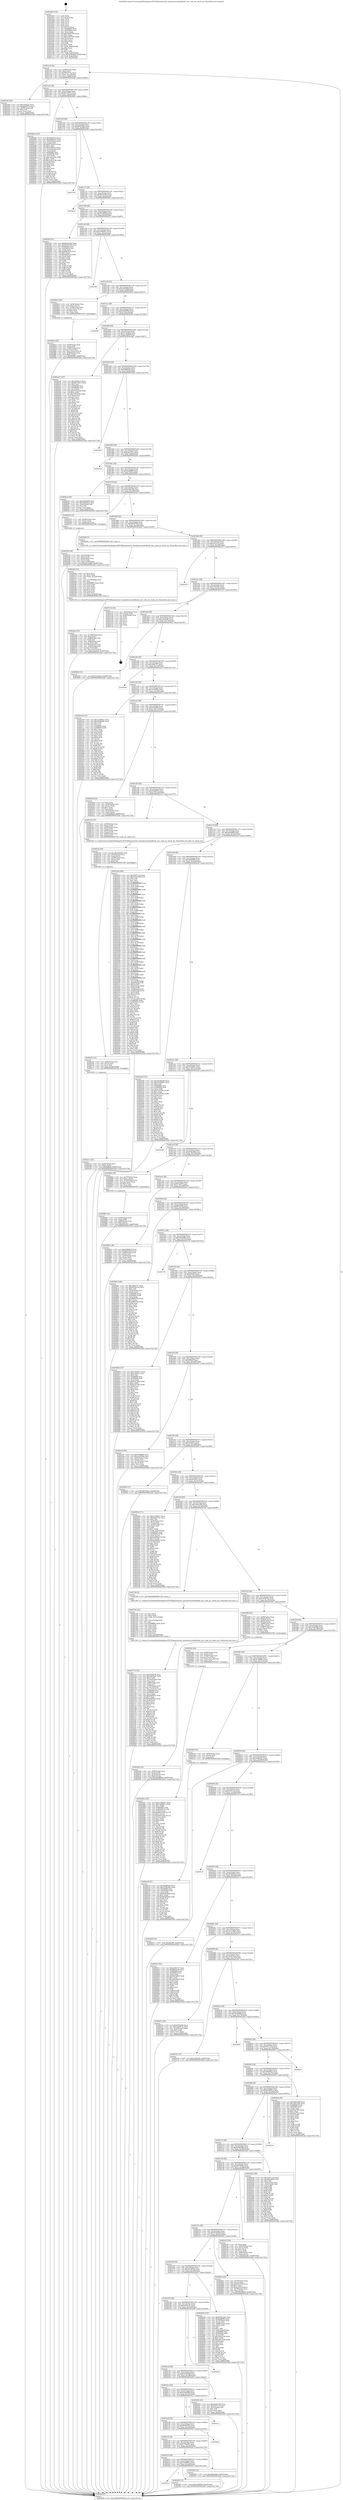 digraph "0x401bb0" {
  label = "0x401bb0 (/mnt/c/Users/mathe/Desktop/tcc/POCII/binaries/extr_linuxdriversisdni4lisdn_tty.c_isdn_tty_check_ats_Final-ollvm.out::main(0))"
  labelloc = "t"
  node[shape=record]

  Entry [label="",width=0.3,height=0.3,shape=circle,fillcolor=black,style=filled]
  "0x401c24" [label="{
     0x401c24 [32]\l
     | [instrs]\l
     &nbsp;&nbsp;0x401c24 \<+6\>: mov -0xb8(%rbp),%eax\l
     &nbsp;&nbsp;0x401c2a \<+2\>: mov %eax,%ecx\l
     &nbsp;&nbsp;0x401c2c \<+6\>: sub $0x83e077dc,%ecx\l
     &nbsp;&nbsp;0x401c32 \<+6\>: mov %eax,-0xcc(%rbp)\l
     &nbsp;&nbsp;0x401c38 \<+6\>: mov %ecx,-0xd0(%rbp)\l
     &nbsp;&nbsp;0x401c3e \<+6\>: je 0000000000402a4b \<main+0xe9b\>\l
  }"]
  "0x402a4b" [label="{
     0x402a4b [30]\l
     | [instrs]\l
     &nbsp;&nbsp;0x402a4b \<+5\>: mov $0xc91b0ce,%eax\l
     &nbsp;&nbsp;0x402a50 \<+5\>: mov $0xbf059704,%ecx\l
     &nbsp;&nbsp;0x402a55 \<+3\>: mov -0x29(%rbp),%dl\l
     &nbsp;&nbsp;0x402a58 \<+3\>: test $0x1,%dl\l
     &nbsp;&nbsp;0x402a5b \<+3\>: cmovne %ecx,%eax\l
     &nbsp;&nbsp;0x402a5e \<+6\>: mov %eax,-0xb8(%rbp)\l
     &nbsp;&nbsp;0x402a64 \<+5\>: jmp 00000000004032dd \<main+0x172d\>\l
  }"]
  "0x401c44" [label="{
     0x401c44 [28]\l
     | [instrs]\l
     &nbsp;&nbsp;0x401c44 \<+5\>: jmp 0000000000401c49 \<main+0x99\>\l
     &nbsp;&nbsp;0x401c49 \<+6\>: mov -0xcc(%rbp),%eax\l
     &nbsp;&nbsp;0x401c4f \<+5\>: sub $0x88153673,%eax\l
     &nbsp;&nbsp;0x401c54 \<+6\>: mov %eax,-0xd4(%rbp)\l
     &nbsp;&nbsp;0x401c5a \<+6\>: je 0000000000402b6a \<main+0xfba\>\l
  }"]
  Exit [label="",width=0.3,height=0.3,shape=circle,fillcolor=black,style=filled,peripheries=2]
  "0x402b6a" [label="{
     0x402b6a [123]\l
     | [instrs]\l
     &nbsp;&nbsp;0x402b6a \<+5\>: mov $0x5cf02e1c,%eax\l
     &nbsp;&nbsp;0x402b6f \<+5\>: mov $0x2588e327,%ecx\l
     &nbsp;&nbsp;0x402b74 \<+4\>: mov -0x50(%rbp),%rdx\l
     &nbsp;&nbsp;0x402b78 \<+2\>: mov (%rdx),%esi\l
     &nbsp;&nbsp;0x402b7a \<+6\>: add $0x5736d21d,%esi\l
     &nbsp;&nbsp;0x402b80 \<+3\>: add $0x1,%esi\l
     &nbsp;&nbsp;0x402b83 \<+6\>: sub $0x5736d21d,%esi\l
     &nbsp;&nbsp;0x402b89 \<+4\>: mov -0x50(%rbp),%rdx\l
     &nbsp;&nbsp;0x402b8d \<+2\>: mov %esi,(%rdx)\l
     &nbsp;&nbsp;0x402b8f \<+7\>: mov 0x406060,%esi\l
     &nbsp;&nbsp;0x402b96 \<+7\>: mov 0x406064,%edi\l
     &nbsp;&nbsp;0x402b9d \<+3\>: mov %esi,%r8d\l
     &nbsp;&nbsp;0x402ba0 \<+7\>: sub $0x1e9c2c38,%r8d\l
     &nbsp;&nbsp;0x402ba7 \<+4\>: sub $0x1,%r8d\l
     &nbsp;&nbsp;0x402bab \<+7\>: add $0x1e9c2c38,%r8d\l
     &nbsp;&nbsp;0x402bb2 \<+4\>: imul %r8d,%esi\l
     &nbsp;&nbsp;0x402bb6 \<+3\>: and $0x1,%esi\l
     &nbsp;&nbsp;0x402bb9 \<+3\>: cmp $0x0,%esi\l
     &nbsp;&nbsp;0x402bbc \<+4\>: sete %r9b\l
     &nbsp;&nbsp;0x402bc0 \<+3\>: cmp $0xa,%edi\l
     &nbsp;&nbsp;0x402bc3 \<+4\>: setl %r10b\l
     &nbsp;&nbsp;0x402bc7 \<+3\>: mov %r9b,%r11b\l
     &nbsp;&nbsp;0x402bca \<+3\>: and %r10b,%r11b\l
     &nbsp;&nbsp;0x402bcd \<+3\>: xor %r10b,%r9b\l
     &nbsp;&nbsp;0x402bd0 \<+3\>: or %r9b,%r11b\l
     &nbsp;&nbsp;0x402bd3 \<+4\>: test $0x1,%r11b\l
     &nbsp;&nbsp;0x402bd7 \<+3\>: cmovne %ecx,%eax\l
     &nbsp;&nbsp;0x402bda \<+6\>: mov %eax,-0xb8(%rbp)\l
     &nbsp;&nbsp;0x402be0 \<+5\>: jmp 00000000004032dd \<main+0x172d\>\l
  }"]
  "0x401c60" [label="{
     0x401c60 [28]\l
     | [instrs]\l
     &nbsp;&nbsp;0x401c60 \<+5\>: jmp 0000000000401c65 \<main+0xb5\>\l
     &nbsp;&nbsp;0x401c65 \<+6\>: mov -0xcc(%rbp),%eax\l
     &nbsp;&nbsp;0x401c6b \<+5\>: sub $0x8b821693,%eax\l
     &nbsp;&nbsp;0x401c70 \<+6\>: mov %eax,-0xd8(%rbp)\l
     &nbsp;&nbsp;0x401c76 \<+6\>: je 0000000000403199 \<main+0x15e9\>\l
  }"]
  "0x402ec8" [label="{
     0x402ec8 [97]\l
     | [instrs]\l
     &nbsp;&nbsp;0x402ec8 \<+5\>: mov $0x34ed8d20,%ecx\l
     &nbsp;&nbsp;0x402ecd \<+5\>: mov $0x6758ea66,%edx\l
     &nbsp;&nbsp;0x402ed2 \<+7\>: mov 0x406060,%esi\l
     &nbsp;&nbsp;0x402ed9 \<+8\>: mov 0x406064,%r8d\l
     &nbsp;&nbsp;0x402ee1 \<+3\>: mov %esi,%r9d\l
     &nbsp;&nbsp;0x402ee4 \<+7\>: sub $0x903d5b69,%r9d\l
     &nbsp;&nbsp;0x402eeb \<+4\>: sub $0x1,%r9d\l
     &nbsp;&nbsp;0x402eef \<+7\>: add $0x903d5b69,%r9d\l
     &nbsp;&nbsp;0x402ef6 \<+4\>: imul %r9d,%esi\l
     &nbsp;&nbsp;0x402efa \<+3\>: and $0x1,%esi\l
     &nbsp;&nbsp;0x402efd \<+3\>: cmp $0x0,%esi\l
     &nbsp;&nbsp;0x402f00 \<+4\>: sete %r10b\l
     &nbsp;&nbsp;0x402f04 \<+4\>: cmp $0xa,%r8d\l
     &nbsp;&nbsp;0x402f08 \<+4\>: setl %r11b\l
     &nbsp;&nbsp;0x402f0c \<+3\>: mov %r10b,%bl\l
     &nbsp;&nbsp;0x402f0f \<+3\>: and %r11b,%bl\l
     &nbsp;&nbsp;0x402f12 \<+3\>: xor %r11b,%r10b\l
     &nbsp;&nbsp;0x402f15 \<+3\>: or %r10b,%bl\l
     &nbsp;&nbsp;0x402f18 \<+3\>: test $0x1,%bl\l
     &nbsp;&nbsp;0x402f1b \<+3\>: cmovne %edx,%ecx\l
     &nbsp;&nbsp;0x402f1e \<+6\>: mov %ecx,-0xb8(%rbp)\l
     &nbsp;&nbsp;0x402f24 \<+5\>: jmp 00000000004032dd \<main+0x172d\>\l
  }"]
  "0x403199" [label="{
     0x403199\l
  }", style=dashed]
  "0x401c7c" [label="{
     0x401c7c [28]\l
     | [instrs]\l
     &nbsp;&nbsp;0x401c7c \<+5\>: jmp 0000000000401c81 \<main+0xd1\>\l
     &nbsp;&nbsp;0x401c81 \<+6\>: mov -0xcc(%rbp),%eax\l
     &nbsp;&nbsp;0x401c87 \<+5\>: sub $0x8f231292,%eax\l
     &nbsp;&nbsp;0x401c8c \<+6\>: mov %eax,-0xdc(%rbp)\l
     &nbsp;&nbsp;0x401c92 \<+6\>: je 0000000000402fa2 \<main+0x13f2\>\l
  }"]
  "0x40222c" [label="{
     0x40222c\l
  }", style=dashed]
  "0x402fa2" [label="{
     0x402fa2\l
  }", style=dashed]
  "0x401c98" [label="{
     0x401c98 [28]\l
     | [instrs]\l
     &nbsp;&nbsp;0x401c98 \<+5\>: jmp 0000000000401c9d \<main+0xed\>\l
     &nbsp;&nbsp;0x401c9d \<+6\>: mov -0xcc(%rbp),%eax\l
     &nbsp;&nbsp;0x401ca3 \<+5\>: sub $0x95e4800d,%eax\l
     &nbsp;&nbsp;0x401ca8 \<+6\>: mov %eax,-0xe0(%rbp)\l
     &nbsp;&nbsp;0x401cae \<+6\>: je 00000000004025f5 \<main+0xa45\>\l
  }"]
  "0x402df5" [label="{
     0x402df5 [15]\l
     | [instrs]\l
     &nbsp;&nbsp;0x402df5 \<+10\>: movl $0xd149563f,-0xb8(%rbp)\l
     &nbsp;&nbsp;0x402dff \<+5\>: jmp 00000000004032dd \<main+0x172d\>\l
  }"]
  "0x4025f5" [label="{
     0x4025f5 [91]\l
     | [instrs]\l
     &nbsp;&nbsp;0x4025f5 \<+5\>: mov $0x8b821693,%eax\l
     &nbsp;&nbsp;0x4025fa \<+5\>: mov $0x56158746,%ecx\l
     &nbsp;&nbsp;0x4025ff \<+7\>: mov 0x406060,%edx\l
     &nbsp;&nbsp;0x402606 \<+7\>: mov 0x406064,%esi\l
     &nbsp;&nbsp;0x40260d \<+2\>: mov %edx,%edi\l
     &nbsp;&nbsp;0x40260f \<+6\>: add $0x6f2b5e3a,%edi\l
     &nbsp;&nbsp;0x402615 \<+3\>: sub $0x1,%edi\l
     &nbsp;&nbsp;0x402618 \<+6\>: sub $0x6f2b5e3a,%edi\l
     &nbsp;&nbsp;0x40261e \<+3\>: imul %edi,%edx\l
     &nbsp;&nbsp;0x402621 \<+3\>: and $0x1,%edx\l
     &nbsp;&nbsp;0x402624 \<+3\>: cmp $0x0,%edx\l
     &nbsp;&nbsp;0x402627 \<+4\>: sete %r8b\l
     &nbsp;&nbsp;0x40262b \<+3\>: cmp $0xa,%esi\l
     &nbsp;&nbsp;0x40262e \<+4\>: setl %r9b\l
     &nbsp;&nbsp;0x402632 \<+3\>: mov %r8b,%r10b\l
     &nbsp;&nbsp;0x402635 \<+3\>: and %r9b,%r10b\l
     &nbsp;&nbsp;0x402638 \<+3\>: xor %r9b,%r8b\l
     &nbsp;&nbsp;0x40263b \<+3\>: or %r8b,%r10b\l
     &nbsp;&nbsp;0x40263e \<+4\>: test $0x1,%r10b\l
     &nbsp;&nbsp;0x402642 \<+3\>: cmovne %ecx,%eax\l
     &nbsp;&nbsp;0x402645 \<+6\>: mov %eax,-0xb8(%rbp)\l
     &nbsp;&nbsp;0x40264b \<+5\>: jmp 00000000004032dd \<main+0x172d\>\l
  }"]
  "0x401cb4" [label="{
     0x401cb4 [28]\l
     | [instrs]\l
     &nbsp;&nbsp;0x401cb4 \<+5\>: jmp 0000000000401cb9 \<main+0x109\>\l
     &nbsp;&nbsp;0x401cb9 \<+6\>: mov -0xcc(%rbp),%eax\l
     &nbsp;&nbsp;0x401cbf \<+5\>: sub $0xa7d8b9e7,%eax\l
     &nbsp;&nbsp;0x401cc4 \<+6\>: mov %eax,-0xe4(%rbp)\l
     &nbsp;&nbsp;0x401cca \<+6\>: je 000000000040326b \<main+0x16bb\>\l
  }"]
  "0x402210" [label="{
     0x402210 [28]\l
     | [instrs]\l
     &nbsp;&nbsp;0x402210 \<+5\>: jmp 0000000000402215 \<main+0x665\>\l
     &nbsp;&nbsp;0x402215 \<+6\>: mov -0xcc(%rbp),%eax\l
     &nbsp;&nbsp;0x40221b \<+5\>: sub $0x7ed68d13,%eax\l
     &nbsp;&nbsp;0x402220 \<+6\>: mov %eax,-0x1a8(%rbp)\l
     &nbsp;&nbsp;0x402226 \<+6\>: je 0000000000402df5 \<main+0x1245\>\l
  }"]
  "0x40326b" [label="{
     0x40326b\l
  }", style=dashed]
  "0x401cd0" [label="{
     0x401cd0 [28]\l
     | [instrs]\l
     &nbsp;&nbsp;0x401cd0 \<+5\>: jmp 0000000000401cd5 \<main+0x125\>\l
     &nbsp;&nbsp;0x401cd5 \<+6\>: mov -0xcc(%rbp),%eax\l
     &nbsp;&nbsp;0x401cdb \<+5\>: sub $0xabd108ef,%eax\l
     &nbsp;&nbsp;0x401ce0 \<+6\>: mov %eax,-0xe8(%rbp)\l
     &nbsp;&nbsp;0x401ce6 \<+6\>: je 00000000004028c5 \<main+0xd15\>\l
  }"]
  "0x402f29" [label="{
     0x402f29 [15]\l
     | [instrs]\l
     &nbsp;&nbsp;0x402f29 \<+10\>: movl $0x282484b3,-0xb8(%rbp)\l
     &nbsp;&nbsp;0x402f33 \<+5\>: jmp 00000000004032dd \<main+0x172d\>\l
  }"]
  "0x4028c5" [label="{
     0x4028c5 [29]\l
     | [instrs]\l
     &nbsp;&nbsp;0x4028c5 \<+4\>: mov -0x58(%rbp),%rax\l
     &nbsp;&nbsp;0x4028c9 \<+6\>: movl $0x1,(%rax)\l
     &nbsp;&nbsp;0x4028cf \<+4\>: mov -0x58(%rbp),%rax\l
     &nbsp;&nbsp;0x4028d3 \<+3\>: movslq (%rax),%rax\l
     &nbsp;&nbsp;0x4028d6 \<+4\>: shl $0x2,%rax\l
     &nbsp;&nbsp;0x4028da \<+3\>: mov %rax,%rdi\l
     &nbsp;&nbsp;0x4028dd \<+5\>: call 0000000000401050 \<malloc@plt\>\l
     | [calls]\l
     &nbsp;&nbsp;0x401050 \{1\} (unknown)\l
  }"]
  "0x401cec" [label="{
     0x401cec [28]\l
     | [instrs]\l
     &nbsp;&nbsp;0x401cec \<+5\>: jmp 0000000000401cf1 \<main+0x141\>\l
     &nbsp;&nbsp;0x401cf1 \<+6\>: mov -0xcc(%rbp),%eax\l
     &nbsp;&nbsp;0x401cf7 \<+5\>: sub $0xb55bf300,%eax\l
     &nbsp;&nbsp;0x401cfc \<+6\>: mov %eax,-0xec(%rbp)\l
     &nbsp;&nbsp;0x401d02 \<+6\>: je 0000000000402f38 \<main+0x1388\>\l
  }"]
  "0x4021f4" [label="{
     0x4021f4 [28]\l
     | [instrs]\l
     &nbsp;&nbsp;0x4021f4 \<+5\>: jmp 00000000004021f9 \<main+0x649\>\l
     &nbsp;&nbsp;0x4021f9 \<+6\>: mov -0xcc(%rbp),%eax\l
     &nbsp;&nbsp;0x4021ff \<+5\>: sub $0x6758ea66,%eax\l
     &nbsp;&nbsp;0x402204 \<+6\>: mov %eax,-0x1a4(%rbp)\l
     &nbsp;&nbsp;0x40220a \<+6\>: je 0000000000402f29 \<main+0x1379\>\l
  }"]
  "0x402f38" [label="{
     0x402f38\l
  }", style=dashed]
  "0x401d08" [label="{
     0x401d08 [28]\l
     | [instrs]\l
     &nbsp;&nbsp;0x401d08 \<+5\>: jmp 0000000000401d0d \<main+0x15d\>\l
     &nbsp;&nbsp;0x401d0d \<+6\>: mov -0xcc(%rbp),%eax\l
     &nbsp;&nbsp;0x401d13 \<+5\>: sub $0xb7aad4a4,%eax\l
     &nbsp;&nbsp;0x401d18 \<+6\>: mov %eax,-0xf0(%rbp)\l
     &nbsp;&nbsp;0x401d1e \<+6\>: je 0000000000402ad7 \<main+0xf27\>\l
  }"]
  "0x403002" [label="{
     0x403002\l
  }", style=dashed]
  "0x402ad7" [label="{
     0x402ad7 [147]\l
     | [instrs]\l
     &nbsp;&nbsp;0x402ad7 \<+5\>: mov $0x5cf02e1c,%eax\l
     &nbsp;&nbsp;0x402adc \<+5\>: mov $0x88153673,%ecx\l
     &nbsp;&nbsp;0x402ae1 \<+2\>: mov $0x1,%dl\l
     &nbsp;&nbsp;0x402ae3 \<+7\>: mov 0x406060,%esi\l
     &nbsp;&nbsp;0x402aea \<+7\>: mov 0x406064,%edi\l
     &nbsp;&nbsp;0x402af1 \<+3\>: mov %esi,%r8d\l
     &nbsp;&nbsp;0x402af4 \<+7\>: add $0x2705a168,%r8d\l
     &nbsp;&nbsp;0x402afb \<+4\>: sub $0x1,%r8d\l
     &nbsp;&nbsp;0x402aff \<+7\>: sub $0x2705a168,%r8d\l
     &nbsp;&nbsp;0x402b06 \<+4\>: imul %r8d,%esi\l
     &nbsp;&nbsp;0x402b0a \<+3\>: and $0x1,%esi\l
     &nbsp;&nbsp;0x402b0d \<+3\>: cmp $0x0,%esi\l
     &nbsp;&nbsp;0x402b10 \<+4\>: sete %r9b\l
     &nbsp;&nbsp;0x402b14 \<+3\>: cmp $0xa,%edi\l
     &nbsp;&nbsp;0x402b17 \<+4\>: setl %r10b\l
     &nbsp;&nbsp;0x402b1b \<+3\>: mov %r9b,%r11b\l
     &nbsp;&nbsp;0x402b1e \<+4\>: xor $0xff,%r11b\l
     &nbsp;&nbsp;0x402b22 \<+3\>: mov %r10b,%bl\l
     &nbsp;&nbsp;0x402b25 \<+3\>: xor $0xff,%bl\l
     &nbsp;&nbsp;0x402b28 \<+3\>: xor $0x0,%dl\l
     &nbsp;&nbsp;0x402b2b \<+3\>: mov %r11b,%r14b\l
     &nbsp;&nbsp;0x402b2e \<+4\>: and $0x0,%r14b\l
     &nbsp;&nbsp;0x402b32 \<+3\>: and %dl,%r9b\l
     &nbsp;&nbsp;0x402b35 \<+3\>: mov %bl,%r15b\l
     &nbsp;&nbsp;0x402b38 \<+4\>: and $0x0,%r15b\l
     &nbsp;&nbsp;0x402b3c \<+3\>: and %dl,%r10b\l
     &nbsp;&nbsp;0x402b3f \<+3\>: or %r9b,%r14b\l
     &nbsp;&nbsp;0x402b42 \<+3\>: or %r10b,%r15b\l
     &nbsp;&nbsp;0x402b45 \<+3\>: xor %r15b,%r14b\l
     &nbsp;&nbsp;0x402b48 \<+3\>: or %bl,%r11b\l
     &nbsp;&nbsp;0x402b4b \<+4\>: xor $0xff,%r11b\l
     &nbsp;&nbsp;0x402b4f \<+3\>: or $0x0,%dl\l
     &nbsp;&nbsp;0x402b52 \<+3\>: and %dl,%r11b\l
     &nbsp;&nbsp;0x402b55 \<+3\>: or %r11b,%r14b\l
     &nbsp;&nbsp;0x402b58 \<+4\>: test $0x1,%r14b\l
     &nbsp;&nbsp;0x402b5c \<+3\>: cmovne %ecx,%eax\l
     &nbsp;&nbsp;0x402b5f \<+6\>: mov %eax,-0xb8(%rbp)\l
     &nbsp;&nbsp;0x402b65 \<+5\>: jmp 00000000004032dd \<main+0x172d\>\l
  }"]
  "0x401d24" [label="{
     0x401d24 [28]\l
     | [instrs]\l
     &nbsp;&nbsp;0x401d24 \<+5\>: jmp 0000000000401d29 \<main+0x179\>\l
     &nbsp;&nbsp;0x401d29 \<+6\>: mov -0xcc(%rbp),%eax\l
     &nbsp;&nbsp;0x401d2f \<+5\>: sub $0xb9ff862e,%eax\l
     &nbsp;&nbsp;0x401d34 \<+6\>: mov %eax,-0xf4(%rbp)\l
     &nbsp;&nbsp;0x401d3a \<+6\>: je 00000000004032b2 \<main+0x1702\>\l
  }"]
  "0x4021d8" [label="{
     0x4021d8 [28]\l
     | [instrs]\l
     &nbsp;&nbsp;0x4021d8 \<+5\>: jmp 00000000004021dd \<main+0x62d\>\l
     &nbsp;&nbsp;0x4021dd \<+6\>: mov -0xcc(%rbp),%eax\l
     &nbsp;&nbsp;0x4021e3 \<+5\>: sub $0x66942254,%eax\l
     &nbsp;&nbsp;0x4021e8 \<+6\>: mov %eax,-0x1a0(%rbp)\l
     &nbsp;&nbsp;0x4021ee \<+6\>: je 0000000000403002 \<main+0x1452\>\l
  }"]
  "0x4032b2" [label="{
     0x4032b2\l
  }", style=dashed]
  "0x401d40" [label="{
     0x401d40 [28]\l
     | [instrs]\l
     &nbsp;&nbsp;0x401d40 \<+5\>: jmp 0000000000401d45 \<main+0x195\>\l
     &nbsp;&nbsp;0x401d45 \<+6\>: mov -0xcc(%rbp),%eax\l
     &nbsp;&nbsp;0x401d4b \<+5\>: sub $0xba8c47e1,%eax\l
     &nbsp;&nbsp;0x401d50 \<+6\>: mov %eax,-0xf8(%rbp)\l
     &nbsp;&nbsp;0x401d56 \<+6\>: je 0000000000402534 \<main+0x984\>\l
  }"]
  "0x4031c1" [label="{
     0x4031c1\l
  }", style=dashed]
  "0x402534" [label="{
     0x402534\l
  }", style=dashed]
  "0x401d5c" [label="{
     0x401d5c [28]\l
     | [instrs]\l
     &nbsp;&nbsp;0x401d5c \<+5\>: jmp 0000000000401d61 \<main+0x1b1\>\l
     &nbsp;&nbsp;0x401d61 \<+6\>: mov -0xcc(%rbp),%eax\l
     &nbsp;&nbsp;0x401d67 \<+5\>: sub $0xbaaffb80,%eax\l
     &nbsp;&nbsp;0x401d6c \<+6\>: mov %eax,-0xfc(%rbp)\l
     &nbsp;&nbsp;0x401d72 \<+6\>: je 00000000004026cd \<main+0xb1d\>\l
  }"]
  "0x402d5c" [label="{
     0x402d5c [153]\l
     | [instrs]\l
     &nbsp;&nbsp;0x402d5c \<+5\>: mov $0xa7d8b9e7,%edx\l
     &nbsp;&nbsp;0x402d61 \<+5\>: mov $0x7ed68d13,%esi\l
     &nbsp;&nbsp;0x402d66 \<+3\>: mov $0x1,%r8b\l
     &nbsp;&nbsp;0x402d69 \<+8\>: mov 0x406060,%r9d\l
     &nbsp;&nbsp;0x402d71 \<+8\>: mov 0x406064,%r10d\l
     &nbsp;&nbsp;0x402d79 \<+3\>: mov %r9d,%r11d\l
     &nbsp;&nbsp;0x402d7c \<+7\>: add $0xbbf3c95b,%r11d\l
     &nbsp;&nbsp;0x402d83 \<+4\>: sub $0x1,%r11d\l
     &nbsp;&nbsp;0x402d87 \<+7\>: sub $0xbbf3c95b,%r11d\l
     &nbsp;&nbsp;0x402d8e \<+4\>: imul %r11d,%r9d\l
     &nbsp;&nbsp;0x402d92 \<+4\>: and $0x1,%r9d\l
     &nbsp;&nbsp;0x402d96 \<+4\>: cmp $0x0,%r9d\l
     &nbsp;&nbsp;0x402d9a \<+3\>: sete %bl\l
     &nbsp;&nbsp;0x402d9d \<+4\>: cmp $0xa,%r10d\l
     &nbsp;&nbsp;0x402da1 \<+4\>: setl %r14b\l
     &nbsp;&nbsp;0x402da5 \<+3\>: mov %bl,%r15b\l
     &nbsp;&nbsp;0x402da8 \<+4\>: xor $0xff,%r15b\l
     &nbsp;&nbsp;0x402dac \<+3\>: mov %r14b,%r12b\l
     &nbsp;&nbsp;0x402daf \<+4\>: xor $0xff,%r12b\l
     &nbsp;&nbsp;0x402db3 \<+4\>: xor $0x0,%r8b\l
     &nbsp;&nbsp;0x402db7 \<+3\>: mov %r15b,%r13b\l
     &nbsp;&nbsp;0x402dba \<+4\>: and $0x0,%r13b\l
     &nbsp;&nbsp;0x402dbe \<+3\>: and %r8b,%bl\l
     &nbsp;&nbsp;0x402dc1 \<+3\>: mov %r12b,%al\l
     &nbsp;&nbsp;0x402dc4 \<+2\>: and $0x0,%al\l
     &nbsp;&nbsp;0x402dc6 \<+3\>: and %r8b,%r14b\l
     &nbsp;&nbsp;0x402dc9 \<+3\>: or %bl,%r13b\l
     &nbsp;&nbsp;0x402dcc \<+3\>: or %r14b,%al\l
     &nbsp;&nbsp;0x402dcf \<+3\>: xor %al,%r13b\l
     &nbsp;&nbsp;0x402dd2 \<+3\>: or %r12b,%r15b\l
     &nbsp;&nbsp;0x402dd5 \<+4\>: xor $0xff,%r15b\l
     &nbsp;&nbsp;0x402dd9 \<+4\>: or $0x0,%r8b\l
     &nbsp;&nbsp;0x402ddd \<+3\>: and %r8b,%r15b\l
     &nbsp;&nbsp;0x402de0 \<+3\>: or %r15b,%r13b\l
     &nbsp;&nbsp;0x402de3 \<+4\>: test $0x1,%r13b\l
     &nbsp;&nbsp;0x402de7 \<+3\>: cmovne %esi,%edx\l
     &nbsp;&nbsp;0x402dea \<+6\>: mov %edx,-0xb8(%rbp)\l
     &nbsp;&nbsp;0x402df0 \<+5\>: jmp 00000000004032dd \<main+0x172d\>\l
  }"]
  "0x4026cd" [label="{
     0x4026cd [30]\l
     | [instrs]\l
     &nbsp;&nbsp;0x4026cd \<+5\>: mov $0xe93be904,%eax\l
     &nbsp;&nbsp;0x4026d2 \<+5\>: mov $0x3fdd58a2,%ecx\l
     &nbsp;&nbsp;0x4026d7 \<+3\>: mov -0x2a(%rbp),%dl\l
     &nbsp;&nbsp;0x4026da \<+3\>: test $0x1,%dl\l
     &nbsp;&nbsp;0x4026dd \<+3\>: cmovne %ecx,%eax\l
     &nbsp;&nbsp;0x4026e0 \<+6\>: mov %eax,-0xb8(%rbp)\l
     &nbsp;&nbsp;0x4026e6 \<+5\>: jmp 00000000004032dd \<main+0x172d\>\l
  }"]
  "0x401d78" [label="{
     0x401d78 [28]\l
     | [instrs]\l
     &nbsp;&nbsp;0x401d78 \<+5\>: jmp 0000000000401d7d \<main+0x1cd\>\l
     &nbsp;&nbsp;0x401d7d \<+6\>: mov -0xcc(%rbp),%eax\l
     &nbsp;&nbsp;0x401d83 \<+5\>: sub $0xbe46e158,%eax\l
     &nbsp;&nbsp;0x401d88 \<+6\>: mov %eax,-0x100(%rbp)\l
     &nbsp;&nbsp;0x401d8e \<+6\>: je 0000000000402543 \<main+0x993\>\l
  }"]
  "0x402c7c" [label="{
     0x402c7c [25]\l
     | [instrs]\l
     &nbsp;&nbsp;0x402c7c \<+4\>: mov -0x40(%rbp),%rcx\l
     &nbsp;&nbsp;0x402c80 \<+6\>: movl $0x0,(%rcx)\l
     &nbsp;&nbsp;0x402c86 \<+10\>: movl $0x84ffb2f,-0xb8(%rbp)\l
     &nbsp;&nbsp;0x402c90 \<+5\>: jmp 00000000004032dd \<main+0x172d\>\l
  }"]
  "0x402543" [label="{
     0x402543 [19]\l
     | [instrs]\l
     &nbsp;&nbsp;0x402543 \<+7\>: mov -0xa8(%rbp),%rax\l
     &nbsp;&nbsp;0x40254a \<+3\>: mov (%rax),%rax\l
     &nbsp;&nbsp;0x40254d \<+4\>: mov 0x8(%rax),%rdi\l
     &nbsp;&nbsp;0x402551 \<+5\>: call 0000000000401060 \<atoi@plt\>\l
     | [calls]\l
     &nbsp;&nbsp;0x401060 \{1\} (unknown)\l
  }"]
  "0x401d94" [label="{
     0x401d94 [28]\l
     | [instrs]\l
     &nbsp;&nbsp;0x401d94 \<+5\>: jmp 0000000000401d99 \<main+0x1e9\>\l
     &nbsp;&nbsp;0x401d99 \<+6\>: mov -0xcc(%rbp),%eax\l
     &nbsp;&nbsp;0x401d9f \<+5\>: sub $0xbf059704,%eax\l
     &nbsp;&nbsp;0x401da4 \<+6\>: mov %eax,-0x104(%rbp)\l
     &nbsp;&nbsp;0x401daa \<+6\>: je 0000000000402a69 \<main+0xeb9\>\l
  }"]
  "0x402c67" [label="{
     0x402c67 [21]\l
     | [instrs]\l
     &nbsp;&nbsp;0x402c67 \<+4\>: mov -0x80(%rbp),%rcx\l
     &nbsp;&nbsp;0x402c6b \<+3\>: mov (%rcx),%rcx\l
     &nbsp;&nbsp;0x402c6e \<+3\>: mov %rcx,%rdi\l
     &nbsp;&nbsp;0x402c71 \<+6\>: mov %eax,-0x1bc(%rbp)\l
     &nbsp;&nbsp;0x402c77 \<+5\>: call 0000000000401030 \<free@plt\>\l
     | [calls]\l
     &nbsp;&nbsp;0x401030 \{1\} (unknown)\l
  }"]
  "0x402a69" [label="{
     0x402a69 [5]\l
     | [instrs]\l
     &nbsp;&nbsp;0x402a69 \<+5\>: call 0000000000401160 \<next_i\>\l
     | [calls]\l
     &nbsp;&nbsp;0x401160 \{1\} (/mnt/c/Users/mathe/Desktop/tcc/POCII/binaries/extr_linuxdriversisdni4lisdn_tty.c_isdn_tty_check_ats_Final-ollvm.out::next_i)\l
  }"]
  "0x401db0" [label="{
     0x401db0 [28]\l
     | [instrs]\l
     &nbsp;&nbsp;0x401db0 \<+5\>: jmp 0000000000401db5 \<main+0x205\>\l
     &nbsp;&nbsp;0x401db5 \<+6\>: mov -0xcc(%rbp),%eax\l
     &nbsp;&nbsp;0x401dbb \<+5\>: sub $0xc251ec7f,%eax\l
     &nbsp;&nbsp;0x401dc0 \<+6\>: mov %eax,-0x108(%rbp)\l
     &nbsp;&nbsp;0x401dc6 \<+6\>: je 0000000000402470 \<main+0x8c0\>\l
  }"]
  "0x402c4a" [label="{
     0x402c4a [29]\l
     | [instrs]\l
     &nbsp;&nbsp;0x402c4a \<+10\>: movabs $0x4040b6,%rdi\l
     &nbsp;&nbsp;0x402c54 \<+4\>: mov -0x48(%rbp),%rcx\l
     &nbsp;&nbsp;0x402c58 \<+2\>: mov %eax,(%rcx)\l
     &nbsp;&nbsp;0x402c5a \<+4\>: mov -0x48(%rbp),%rcx\l
     &nbsp;&nbsp;0x402c5e \<+2\>: mov (%rcx),%esi\l
     &nbsp;&nbsp;0x402c60 \<+2\>: mov $0x0,%al\l
     &nbsp;&nbsp;0x402c62 \<+5\>: call 0000000000401040 \<printf@plt\>\l
     | [calls]\l
     &nbsp;&nbsp;0x401040 \{1\} (unknown)\l
  }"]
  "0x402470" [label="{
     0x402470\l
  }", style=dashed]
  "0x401dcc" [label="{
     0x401dcc [28]\l
     | [instrs]\l
     &nbsp;&nbsp;0x401dcc \<+5\>: jmp 0000000000401dd1 \<main+0x221\>\l
     &nbsp;&nbsp;0x401dd1 \<+6\>: mov -0xcc(%rbp),%eax\l
     &nbsp;&nbsp;0x401dd7 \<+5\>: sub $0xc59223fc,%eax\l
     &nbsp;&nbsp;0x401ddc \<+6\>: mov %eax,-0x10c(%rbp)\l
     &nbsp;&nbsp;0x401de2 \<+6\>: je 000000000040311b \<main+0x156b\>\l
  }"]
  "0x402aa2" [label="{
     0x402aa2 [53]\l
     | [instrs]\l
     &nbsp;&nbsp;0x402aa2 \<+6\>: mov -0x1b8(%rbp),%ecx\l
     &nbsp;&nbsp;0x402aa8 \<+3\>: imul %eax,%ecx\l
     &nbsp;&nbsp;0x402aab \<+4\>: mov -0x68(%rbp),%r8\l
     &nbsp;&nbsp;0x402aaf \<+3\>: mov (%r8),%r8\l
     &nbsp;&nbsp;0x402ab2 \<+4\>: mov -0x60(%rbp),%r9\l
     &nbsp;&nbsp;0x402ab6 \<+3\>: movslq (%r9),%r9\l
     &nbsp;&nbsp;0x402ab9 \<+4\>: mov (%r8,%r9,8),%r8\l
     &nbsp;&nbsp;0x402abd \<+4\>: mov -0x50(%rbp),%r9\l
     &nbsp;&nbsp;0x402ac1 \<+3\>: movslq (%r9),%r9\l
     &nbsp;&nbsp;0x402ac4 \<+4\>: mov %ecx,(%r8,%r9,4)\l
     &nbsp;&nbsp;0x402ac8 \<+10\>: movl $0xb7aad4a4,-0xb8(%rbp)\l
     &nbsp;&nbsp;0x402ad2 \<+5\>: jmp 00000000004032dd \<main+0x172d\>\l
  }"]
  "0x40311b" [label="{
     0x40311b [24]\l
     | [instrs]\l
     &nbsp;&nbsp;0x40311b \<+7\>: mov -0xb0(%rbp),%rax\l
     &nbsp;&nbsp;0x403122 \<+2\>: mov (%rax),%eax\l
     &nbsp;&nbsp;0x403124 \<+4\>: lea -0x28(%rbp),%rsp\l
     &nbsp;&nbsp;0x403128 \<+1\>: pop %rbx\l
     &nbsp;&nbsp;0x403129 \<+2\>: pop %r12\l
     &nbsp;&nbsp;0x40312b \<+2\>: pop %r13\l
     &nbsp;&nbsp;0x40312d \<+2\>: pop %r14\l
     &nbsp;&nbsp;0x40312f \<+2\>: pop %r15\l
     &nbsp;&nbsp;0x403131 \<+1\>: pop %rbp\l
     &nbsp;&nbsp;0x403132 \<+1\>: ret\l
  }"]
  "0x401de8" [label="{
     0x401de8 [28]\l
     | [instrs]\l
     &nbsp;&nbsp;0x401de8 \<+5\>: jmp 0000000000401ded \<main+0x23d\>\l
     &nbsp;&nbsp;0x401ded \<+6\>: mov -0xcc(%rbp),%eax\l
     &nbsp;&nbsp;0x401df3 \<+5\>: sub $0xcbb20afc,%eax\l
     &nbsp;&nbsp;0x401df8 \<+6\>: mov %eax,-0x110(%rbp)\l
     &nbsp;&nbsp;0x401dfe \<+6\>: je 000000000040282b \<main+0xc7b\>\l
  }"]
  "0x402a6e" [label="{
     0x402a6e [52]\l
     | [instrs]\l
     &nbsp;&nbsp;0x402a6e \<+2\>: xor %ecx,%ecx\l
     &nbsp;&nbsp;0x402a70 \<+5\>: mov $0x2,%edx\l
     &nbsp;&nbsp;0x402a75 \<+6\>: mov %edx,-0x1b4(%rbp)\l
     &nbsp;&nbsp;0x402a7b \<+1\>: cltd\l
     &nbsp;&nbsp;0x402a7c \<+6\>: mov -0x1b4(%rbp),%esi\l
     &nbsp;&nbsp;0x402a82 \<+2\>: idiv %esi\l
     &nbsp;&nbsp;0x402a84 \<+6\>: imul $0xfffffffe,%edx,%edx\l
     &nbsp;&nbsp;0x402a8a \<+2\>: mov %ecx,%edi\l
     &nbsp;&nbsp;0x402a8c \<+2\>: sub %edx,%edi\l
     &nbsp;&nbsp;0x402a8e \<+2\>: mov %ecx,%edx\l
     &nbsp;&nbsp;0x402a90 \<+3\>: sub $0x1,%edx\l
     &nbsp;&nbsp;0x402a93 \<+2\>: add %edx,%edi\l
     &nbsp;&nbsp;0x402a95 \<+2\>: sub %edi,%ecx\l
     &nbsp;&nbsp;0x402a97 \<+6\>: mov %ecx,-0x1b8(%rbp)\l
     &nbsp;&nbsp;0x402a9d \<+5\>: call 0000000000401160 \<next_i\>\l
     | [calls]\l
     &nbsp;&nbsp;0x401160 \{1\} (/mnt/c/Users/mathe/Desktop/tcc/POCII/binaries/extr_linuxdriversisdni4lisdn_tty.c_isdn_tty_check_ats_Final-ollvm.out::next_i)\l
  }"]
  "0x40282b" [label="{
     0x40282b [15]\l
     | [instrs]\l
     &nbsp;&nbsp;0x40282b \<+10\>: movl $0x5216d2ef,-0xb8(%rbp)\l
     &nbsp;&nbsp;0x402835 \<+5\>: jmp 00000000004032dd \<main+0x172d\>\l
  }"]
  "0x401e04" [label="{
     0x401e04 [28]\l
     | [instrs]\l
     &nbsp;&nbsp;0x401e04 \<+5\>: jmp 0000000000401e09 \<main+0x259\>\l
     &nbsp;&nbsp;0x401e09 \<+6\>: mov -0xcc(%rbp),%eax\l
     &nbsp;&nbsp;0x401e0f \<+5\>: sub $0xce8fe757,%eax\l
     &nbsp;&nbsp;0x401e14 \<+6\>: mov %eax,-0x114(%rbp)\l
     &nbsp;&nbsp;0x401e1a \<+6\>: je 00000000004032c6 \<main+0x1716\>\l
  }"]
  "0x4028e2" [label="{
     0x4028e2 [43]\l
     | [instrs]\l
     &nbsp;&nbsp;0x4028e2 \<+4\>: mov -0x68(%rbp),%rdi\l
     &nbsp;&nbsp;0x4028e6 \<+3\>: mov (%rdi),%rdi\l
     &nbsp;&nbsp;0x4028e9 \<+4\>: mov -0x60(%rbp),%rcx\l
     &nbsp;&nbsp;0x4028ed \<+3\>: movslq (%rcx),%rcx\l
     &nbsp;&nbsp;0x4028f0 \<+4\>: mov %rax,(%rdi,%rcx,8)\l
     &nbsp;&nbsp;0x4028f4 \<+4\>: mov -0x50(%rbp),%rax\l
     &nbsp;&nbsp;0x4028f8 \<+6\>: movl $0x0,(%rax)\l
     &nbsp;&nbsp;0x4028fe \<+10\>: movl $0x60ef95,-0xb8(%rbp)\l
     &nbsp;&nbsp;0x402908 \<+5\>: jmp 00000000004032dd \<main+0x172d\>\l
  }"]
  "0x4032c6" [label="{
     0x4032c6\l
  }", style=dashed]
  "0x401e20" [label="{
     0x401e20 [28]\l
     | [instrs]\l
     &nbsp;&nbsp;0x401e20 \<+5\>: jmp 0000000000401e25 \<main+0x275\>\l
     &nbsp;&nbsp;0x401e25 \<+6\>: mov -0xcc(%rbp),%eax\l
     &nbsp;&nbsp;0x401e2b \<+5\>: sub $0xcecb598a,%eax\l
     &nbsp;&nbsp;0x401e30 \<+6\>: mov %eax,-0x118(%rbp)\l
     &nbsp;&nbsp;0x401e36 \<+6\>: je 0000000000402cb9 \<main+0x1109\>\l
  }"]
  "0x402881" [label="{
     0x402881 [32]\l
     | [instrs]\l
     &nbsp;&nbsp;0x402881 \<+4\>: mov -0x68(%rbp),%rdi\l
     &nbsp;&nbsp;0x402885 \<+3\>: mov %rax,(%rdi)\l
     &nbsp;&nbsp;0x402888 \<+4\>: mov -0x60(%rbp),%rax\l
     &nbsp;&nbsp;0x40288c \<+6\>: movl $0x0,(%rax)\l
     &nbsp;&nbsp;0x402892 \<+10\>: movl $0xf5f1efb7,-0xb8(%rbp)\l
     &nbsp;&nbsp;0x40289c \<+5\>: jmp 00000000004032dd \<main+0x172d\>\l
  }"]
  "0x402cb9" [label="{
     0x402cb9 [137]\l
     | [instrs]\l
     &nbsp;&nbsp;0x402cb9 \<+5\>: mov $0xa7d8b9e7,%eax\l
     &nbsp;&nbsp;0x402cbe \<+5\>: mov $0x1f42b096,%ecx\l
     &nbsp;&nbsp;0x402cc3 \<+2\>: mov $0x1,%dl\l
     &nbsp;&nbsp;0x402cc5 \<+2\>: xor %esi,%esi\l
     &nbsp;&nbsp;0x402cc7 \<+7\>: mov 0x406060,%edi\l
     &nbsp;&nbsp;0x402cce \<+8\>: mov 0x406064,%r8d\l
     &nbsp;&nbsp;0x402cd6 \<+3\>: sub $0x1,%esi\l
     &nbsp;&nbsp;0x402cd9 \<+3\>: mov %edi,%r9d\l
     &nbsp;&nbsp;0x402cdc \<+3\>: add %esi,%r9d\l
     &nbsp;&nbsp;0x402cdf \<+4\>: imul %r9d,%edi\l
     &nbsp;&nbsp;0x402ce3 \<+3\>: and $0x1,%edi\l
     &nbsp;&nbsp;0x402ce6 \<+3\>: cmp $0x0,%edi\l
     &nbsp;&nbsp;0x402ce9 \<+4\>: sete %r10b\l
     &nbsp;&nbsp;0x402ced \<+4\>: cmp $0xa,%r8d\l
     &nbsp;&nbsp;0x402cf1 \<+4\>: setl %r11b\l
     &nbsp;&nbsp;0x402cf5 \<+3\>: mov %r10b,%bl\l
     &nbsp;&nbsp;0x402cf8 \<+3\>: xor $0xff,%bl\l
     &nbsp;&nbsp;0x402cfb \<+3\>: mov %r11b,%r14b\l
     &nbsp;&nbsp;0x402cfe \<+4\>: xor $0xff,%r14b\l
     &nbsp;&nbsp;0x402d02 \<+3\>: xor $0x0,%dl\l
     &nbsp;&nbsp;0x402d05 \<+3\>: mov %bl,%r15b\l
     &nbsp;&nbsp;0x402d08 \<+4\>: and $0x0,%r15b\l
     &nbsp;&nbsp;0x402d0c \<+3\>: and %dl,%r10b\l
     &nbsp;&nbsp;0x402d0f \<+3\>: mov %r14b,%r12b\l
     &nbsp;&nbsp;0x402d12 \<+4\>: and $0x0,%r12b\l
     &nbsp;&nbsp;0x402d16 \<+3\>: and %dl,%r11b\l
     &nbsp;&nbsp;0x402d19 \<+3\>: or %r10b,%r15b\l
     &nbsp;&nbsp;0x402d1c \<+3\>: or %r11b,%r12b\l
     &nbsp;&nbsp;0x402d1f \<+3\>: xor %r12b,%r15b\l
     &nbsp;&nbsp;0x402d22 \<+3\>: or %r14b,%bl\l
     &nbsp;&nbsp;0x402d25 \<+3\>: xor $0xff,%bl\l
     &nbsp;&nbsp;0x402d28 \<+3\>: or $0x0,%dl\l
     &nbsp;&nbsp;0x402d2b \<+2\>: and %dl,%bl\l
     &nbsp;&nbsp;0x402d2d \<+3\>: or %bl,%r15b\l
     &nbsp;&nbsp;0x402d30 \<+4\>: test $0x1,%r15b\l
     &nbsp;&nbsp;0x402d34 \<+3\>: cmovne %ecx,%eax\l
     &nbsp;&nbsp;0x402d37 \<+6\>: mov %eax,-0xb8(%rbp)\l
     &nbsp;&nbsp;0x402d3d \<+5\>: jmp 00000000004032dd \<main+0x172d\>\l
  }"]
  "0x401e3c" [label="{
     0x401e3c [28]\l
     | [instrs]\l
     &nbsp;&nbsp;0x401e3c \<+5\>: jmp 0000000000401e41 \<main+0x291\>\l
     &nbsp;&nbsp;0x401e41 \<+6\>: mov -0xcc(%rbp),%eax\l
     &nbsp;&nbsp;0x401e47 \<+5\>: sub $0xd149563f,%eax\l
     &nbsp;&nbsp;0x401e4c \<+6\>: mov %eax,-0x11c(%rbp)\l
     &nbsp;&nbsp;0x401e52 \<+6\>: je 0000000000402e04 \<main+0x1254\>\l
  }"]
  "0x40277f" [label="{
     0x40277f [172]\l
     | [instrs]\l
     &nbsp;&nbsp;0x40277f \<+5\>: mov $0x63fea498,%ecx\l
     &nbsp;&nbsp;0x402784 \<+5\>: mov $0xcbb20afc,%edx\l
     &nbsp;&nbsp;0x402789 \<+3\>: mov $0x1,%r8b\l
     &nbsp;&nbsp;0x40278c \<+6\>: mov -0x1b0(%rbp),%esi\l
     &nbsp;&nbsp;0x402792 \<+3\>: imul %eax,%esi\l
     &nbsp;&nbsp;0x402795 \<+4\>: mov -0x80(%rbp),%r9\l
     &nbsp;&nbsp;0x402799 \<+3\>: mov (%r9),%r9\l
     &nbsp;&nbsp;0x40279c \<+4\>: mov -0x78(%rbp),%r10\l
     &nbsp;&nbsp;0x4027a0 \<+3\>: movslq (%r10),%r10\l
     &nbsp;&nbsp;0x4027a3 \<+4\>: mov %esi,(%r9,%r10,4)\l
     &nbsp;&nbsp;0x4027a7 \<+7\>: mov 0x406060,%eax\l
     &nbsp;&nbsp;0x4027ae \<+7\>: mov 0x406064,%esi\l
     &nbsp;&nbsp;0x4027b5 \<+2\>: mov %eax,%edi\l
     &nbsp;&nbsp;0x4027b7 \<+6\>: sub $0xedd00f25,%edi\l
     &nbsp;&nbsp;0x4027bd \<+3\>: sub $0x1,%edi\l
     &nbsp;&nbsp;0x4027c0 \<+6\>: add $0xedd00f25,%edi\l
     &nbsp;&nbsp;0x4027c6 \<+3\>: imul %edi,%eax\l
     &nbsp;&nbsp;0x4027c9 \<+3\>: and $0x1,%eax\l
     &nbsp;&nbsp;0x4027cc \<+3\>: cmp $0x0,%eax\l
     &nbsp;&nbsp;0x4027cf \<+4\>: sete %r11b\l
     &nbsp;&nbsp;0x4027d3 \<+3\>: cmp $0xa,%esi\l
     &nbsp;&nbsp;0x4027d6 \<+3\>: setl %bl\l
     &nbsp;&nbsp;0x4027d9 \<+3\>: mov %r11b,%r14b\l
     &nbsp;&nbsp;0x4027dc \<+4\>: xor $0xff,%r14b\l
     &nbsp;&nbsp;0x4027e0 \<+3\>: mov %bl,%r15b\l
     &nbsp;&nbsp;0x4027e3 \<+4\>: xor $0xff,%r15b\l
     &nbsp;&nbsp;0x4027e7 \<+4\>: xor $0x0,%r8b\l
     &nbsp;&nbsp;0x4027eb \<+3\>: mov %r14b,%r12b\l
     &nbsp;&nbsp;0x4027ee \<+4\>: and $0x0,%r12b\l
     &nbsp;&nbsp;0x4027f2 \<+3\>: and %r8b,%r11b\l
     &nbsp;&nbsp;0x4027f5 \<+3\>: mov %r15b,%r13b\l
     &nbsp;&nbsp;0x4027f8 \<+4\>: and $0x0,%r13b\l
     &nbsp;&nbsp;0x4027fc \<+3\>: and %r8b,%bl\l
     &nbsp;&nbsp;0x4027ff \<+3\>: or %r11b,%r12b\l
     &nbsp;&nbsp;0x402802 \<+3\>: or %bl,%r13b\l
     &nbsp;&nbsp;0x402805 \<+3\>: xor %r13b,%r12b\l
     &nbsp;&nbsp;0x402808 \<+3\>: or %r15b,%r14b\l
     &nbsp;&nbsp;0x40280b \<+4\>: xor $0xff,%r14b\l
     &nbsp;&nbsp;0x40280f \<+4\>: or $0x0,%r8b\l
     &nbsp;&nbsp;0x402813 \<+3\>: and %r8b,%r14b\l
     &nbsp;&nbsp;0x402816 \<+3\>: or %r14b,%r12b\l
     &nbsp;&nbsp;0x402819 \<+4\>: test $0x1,%r12b\l
     &nbsp;&nbsp;0x40281d \<+3\>: cmovne %edx,%ecx\l
     &nbsp;&nbsp;0x402820 \<+6\>: mov %ecx,-0xb8(%rbp)\l
     &nbsp;&nbsp;0x402826 \<+5\>: jmp 00000000004032dd \<main+0x172d\>\l
  }"]
  "0x402e04" [label="{
     0x402e04 [34]\l
     | [instrs]\l
     &nbsp;&nbsp;0x402e04 \<+2\>: xor %eax,%eax\l
     &nbsp;&nbsp;0x402e06 \<+4\>: mov -0x40(%rbp),%rcx\l
     &nbsp;&nbsp;0x402e0a \<+2\>: mov (%rcx),%edx\l
     &nbsp;&nbsp;0x402e0c \<+3\>: sub $0x1,%eax\l
     &nbsp;&nbsp;0x402e0f \<+2\>: sub %eax,%edx\l
     &nbsp;&nbsp;0x402e11 \<+4\>: mov -0x40(%rbp),%rcx\l
     &nbsp;&nbsp;0x402e15 \<+2\>: mov %edx,(%rcx)\l
     &nbsp;&nbsp;0x402e17 \<+10\>: movl $0x84ffb2f,-0xb8(%rbp)\l
     &nbsp;&nbsp;0x402e21 \<+5\>: jmp 00000000004032dd \<main+0x172d\>\l
  }"]
  "0x401e58" [label="{
     0x401e58 [28]\l
     | [instrs]\l
     &nbsp;&nbsp;0x401e58 \<+5\>: jmp 0000000000401e5d \<main+0x2ad\>\l
     &nbsp;&nbsp;0x401e5d \<+6\>: mov -0xcc(%rbp),%eax\l
     &nbsp;&nbsp;0x401e63 \<+5\>: sub $0xd3dbbf74,%eax\l
     &nbsp;&nbsp;0x401e68 \<+6\>: mov %eax,-0x120(%rbp)\l
     &nbsp;&nbsp;0x401e6e \<+6\>: je 0000000000402c25 \<main+0x1075\>\l
  }"]
  "0x40274b" [label="{
     0x40274b [52]\l
     | [instrs]\l
     &nbsp;&nbsp;0x40274b \<+2\>: xor %ecx,%ecx\l
     &nbsp;&nbsp;0x40274d \<+5\>: mov $0x2,%edx\l
     &nbsp;&nbsp;0x402752 \<+6\>: mov %edx,-0x1ac(%rbp)\l
     &nbsp;&nbsp;0x402758 \<+1\>: cltd\l
     &nbsp;&nbsp;0x402759 \<+6\>: mov -0x1ac(%rbp),%esi\l
     &nbsp;&nbsp;0x40275f \<+2\>: idiv %esi\l
     &nbsp;&nbsp;0x402761 \<+6\>: imul $0xfffffffe,%edx,%edx\l
     &nbsp;&nbsp;0x402767 \<+2\>: mov %ecx,%edi\l
     &nbsp;&nbsp;0x402769 \<+2\>: sub %edx,%edi\l
     &nbsp;&nbsp;0x40276b \<+2\>: mov %ecx,%edx\l
     &nbsp;&nbsp;0x40276d \<+3\>: sub $0x1,%edx\l
     &nbsp;&nbsp;0x402770 \<+2\>: add %edx,%edi\l
     &nbsp;&nbsp;0x402772 \<+2\>: sub %edi,%ecx\l
     &nbsp;&nbsp;0x402774 \<+6\>: mov %ecx,-0x1b0(%rbp)\l
     &nbsp;&nbsp;0x40277a \<+5\>: call 0000000000401160 \<next_i\>\l
     | [calls]\l
     &nbsp;&nbsp;0x401160 \{1\} (/mnt/c/Users/mathe/Desktop/tcc/POCII/binaries/extr_linuxdriversisdni4lisdn_tty.c_isdn_tty_check_ats_Final-ollvm.out::next_i)\l
  }"]
  "0x402c25" [label="{
     0x402c25 [37]\l
     | [instrs]\l
     &nbsp;&nbsp;0x402c25 \<+7\>: mov -0x98(%rbp),%rax\l
     &nbsp;&nbsp;0x402c2c \<+2\>: mov (%rax),%edi\l
     &nbsp;&nbsp;0x402c2e \<+7\>: mov -0x90(%rbp),%rax\l
     &nbsp;&nbsp;0x402c35 \<+2\>: mov (%rax),%esi\l
     &nbsp;&nbsp;0x402c37 \<+4\>: mov -0x80(%rbp),%rax\l
     &nbsp;&nbsp;0x402c3b \<+3\>: mov (%rax),%rdx\l
     &nbsp;&nbsp;0x402c3e \<+4\>: mov -0x68(%rbp),%rax\l
     &nbsp;&nbsp;0x402c42 \<+3\>: mov (%rax),%rcx\l
     &nbsp;&nbsp;0x402c45 \<+5\>: call 00000000004015e0 \<isdn_tty_check_ats\>\l
     | [calls]\l
     &nbsp;&nbsp;0x4015e0 \{1\} (/mnt/c/Users/mathe/Desktop/tcc/POCII/binaries/extr_linuxdriversisdni4lisdn_tty.c_isdn_tty_check_ats_Final-ollvm.out::isdn_tty_check_ats)\l
  }"]
  "0x401e74" [label="{
     0x401e74 [28]\l
     | [instrs]\l
     &nbsp;&nbsp;0x401e74 \<+5\>: jmp 0000000000401e79 \<main+0x2c9\>\l
     &nbsp;&nbsp;0x401e79 \<+6\>: mov -0xcc(%rbp),%eax\l
     &nbsp;&nbsp;0x401e7f \<+5\>: sub $0xda6efd84,%eax\l
     &nbsp;&nbsp;0x401e84 \<+6\>: mov %eax,-0x124(%rbp)\l
     &nbsp;&nbsp;0x401e8a \<+6\>: je 00000000004022a0 \<main+0x6f0\>\l
  }"]
  "0x4025d5" [label="{
     0x4025d5 [32]\l
     | [instrs]\l
     &nbsp;&nbsp;0x4025d5 \<+4\>: mov -0x80(%rbp),%rdi\l
     &nbsp;&nbsp;0x4025d9 \<+3\>: mov %rax,(%rdi)\l
     &nbsp;&nbsp;0x4025dc \<+4\>: mov -0x78(%rbp),%rax\l
     &nbsp;&nbsp;0x4025e0 \<+6\>: movl $0x0,(%rax)\l
     &nbsp;&nbsp;0x4025e6 \<+10\>: movl $0x95e4800d,-0xb8(%rbp)\l
     &nbsp;&nbsp;0x4025f0 \<+5\>: jmp 00000000004032dd \<main+0x172d\>\l
  }"]
  "0x4022a0" [label="{
     0x4022a0 [434]\l
     | [instrs]\l
     &nbsp;&nbsp;0x4022a0 \<+5\>: mov $0x2597c1cd,%eax\l
     &nbsp;&nbsp;0x4022a5 \<+5\>: mov $0x61b55c98,%ecx\l
     &nbsp;&nbsp;0x4022aa \<+2\>: mov $0x1,%dl\l
     &nbsp;&nbsp;0x4022ac \<+2\>: xor %esi,%esi\l
     &nbsp;&nbsp;0x4022ae \<+3\>: mov %rsp,%rdi\l
     &nbsp;&nbsp;0x4022b1 \<+4\>: add $0xfffffffffffffff0,%rdi\l
     &nbsp;&nbsp;0x4022b5 \<+3\>: mov %rdi,%rsp\l
     &nbsp;&nbsp;0x4022b8 \<+7\>: mov %rdi,-0xb0(%rbp)\l
     &nbsp;&nbsp;0x4022bf \<+3\>: mov %rsp,%rdi\l
     &nbsp;&nbsp;0x4022c2 \<+4\>: add $0xfffffffffffffff0,%rdi\l
     &nbsp;&nbsp;0x4022c6 \<+3\>: mov %rdi,%rsp\l
     &nbsp;&nbsp;0x4022c9 \<+3\>: mov %rsp,%r8\l
     &nbsp;&nbsp;0x4022cc \<+4\>: add $0xfffffffffffffff0,%r8\l
     &nbsp;&nbsp;0x4022d0 \<+3\>: mov %r8,%rsp\l
     &nbsp;&nbsp;0x4022d3 \<+7\>: mov %r8,-0xa8(%rbp)\l
     &nbsp;&nbsp;0x4022da \<+3\>: mov %rsp,%r8\l
     &nbsp;&nbsp;0x4022dd \<+4\>: add $0xfffffffffffffff0,%r8\l
     &nbsp;&nbsp;0x4022e1 \<+3\>: mov %r8,%rsp\l
     &nbsp;&nbsp;0x4022e4 \<+7\>: mov %r8,-0xa0(%rbp)\l
     &nbsp;&nbsp;0x4022eb \<+3\>: mov %rsp,%r8\l
     &nbsp;&nbsp;0x4022ee \<+4\>: add $0xfffffffffffffff0,%r8\l
     &nbsp;&nbsp;0x4022f2 \<+3\>: mov %r8,%rsp\l
     &nbsp;&nbsp;0x4022f5 \<+7\>: mov %r8,-0x98(%rbp)\l
     &nbsp;&nbsp;0x4022fc \<+3\>: mov %rsp,%r8\l
     &nbsp;&nbsp;0x4022ff \<+4\>: add $0xfffffffffffffff0,%r8\l
     &nbsp;&nbsp;0x402303 \<+3\>: mov %r8,%rsp\l
     &nbsp;&nbsp;0x402306 \<+7\>: mov %r8,-0x90(%rbp)\l
     &nbsp;&nbsp;0x40230d \<+3\>: mov %rsp,%r8\l
     &nbsp;&nbsp;0x402310 \<+4\>: add $0xfffffffffffffff0,%r8\l
     &nbsp;&nbsp;0x402314 \<+3\>: mov %r8,%rsp\l
     &nbsp;&nbsp;0x402317 \<+7\>: mov %r8,-0x88(%rbp)\l
     &nbsp;&nbsp;0x40231e \<+3\>: mov %rsp,%r8\l
     &nbsp;&nbsp;0x402321 \<+4\>: add $0xfffffffffffffff0,%r8\l
     &nbsp;&nbsp;0x402325 \<+3\>: mov %r8,%rsp\l
     &nbsp;&nbsp;0x402328 \<+4\>: mov %r8,-0x80(%rbp)\l
     &nbsp;&nbsp;0x40232c \<+3\>: mov %rsp,%r8\l
     &nbsp;&nbsp;0x40232f \<+4\>: add $0xfffffffffffffff0,%r8\l
     &nbsp;&nbsp;0x402333 \<+3\>: mov %r8,%rsp\l
     &nbsp;&nbsp;0x402336 \<+4\>: mov %r8,-0x78(%rbp)\l
     &nbsp;&nbsp;0x40233a \<+3\>: mov %rsp,%r8\l
     &nbsp;&nbsp;0x40233d \<+4\>: add $0xfffffffffffffff0,%r8\l
     &nbsp;&nbsp;0x402341 \<+3\>: mov %r8,%rsp\l
     &nbsp;&nbsp;0x402344 \<+4\>: mov %r8,-0x70(%rbp)\l
     &nbsp;&nbsp;0x402348 \<+3\>: mov %rsp,%r8\l
     &nbsp;&nbsp;0x40234b \<+4\>: add $0xfffffffffffffff0,%r8\l
     &nbsp;&nbsp;0x40234f \<+3\>: mov %r8,%rsp\l
     &nbsp;&nbsp;0x402352 \<+4\>: mov %r8,-0x68(%rbp)\l
     &nbsp;&nbsp;0x402356 \<+3\>: mov %rsp,%r8\l
     &nbsp;&nbsp;0x402359 \<+4\>: add $0xfffffffffffffff0,%r8\l
     &nbsp;&nbsp;0x40235d \<+3\>: mov %r8,%rsp\l
     &nbsp;&nbsp;0x402360 \<+4\>: mov %r8,-0x60(%rbp)\l
     &nbsp;&nbsp;0x402364 \<+3\>: mov %rsp,%r8\l
     &nbsp;&nbsp;0x402367 \<+4\>: add $0xfffffffffffffff0,%r8\l
     &nbsp;&nbsp;0x40236b \<+3\>: mov %r8,%rsp\l
     &nbsp;&nbsp;0x40236e \<+4\>: mov %r8,-0x58(%rbp)\l
     &nbsp;&nbsp;0x402372 \<+3\>: mov %rsp,%r8\l
     &nbsp;&nbsp;0x402375 \<+4\>: add $0xfffffffffffffff0,%r8\l
     &nbsp;&nbsp;0x402379 \<+3\>: mov %r8,%rsp\l
     &nbsp;&nbsp;0x40237c \<+4\>: mov %r8,-0x50(%rbp)\l
     &nbsp;&nbsp;0x402380 \<+3\>: mov %rsp,%r8\l
     &nbsp;&nbsp;0x402383 \<+4\>: add $0xfffffffffffffff0,%r8\l
     &nbsp;&nbsp;0x402387 \<+3\>: mov %r8,%rsp\l
     &nbsp;&nbsp;0x40238a \<+4\>: mov %r8,-0x48(%rbp)\l
     &nbsp;&nbsp;0x40238e \<+3\>: mov %rsp,%r8\l
     &nbsp;&nbsp;0x402391 \<+4\>: add $0xfffffffffffffff0,%r8\l
     &nbsp;&nbsp;0x402395 \<+3\>: mov %r8,%rsp\l
     &nbsp;&nbsp;0x402398 \<+4\>: mov %r8,-0x40(%rbp)\l
     &nbsp;&nbsp;0x40239c \<+7\>: mov -0xb0(%rbp),%r8\l
     &nbsp;&nbsp;0x4023a3 \<+7\>: movl $0x0,(%r8)\l
     &nbsp;&nbsp;0x4023aa \<+7\>: mov -0xbc(%rbp),%r9d\l
     &nbsp;&nbsp;0x4023b1 \<+3\>: mov %r9d,(%rdi)\l
     &nbsp;&nbsp;0x4023b4 \<+7\>: mov -0xa8(%rbp),%r8\l
     &nbsp;&nbsp;0x4023bb \<+7\>: mov -0xc8(%rbp),%r10\l
     &nbsp;&nbsp;0x4023c2 \<+3\>: mov %r10,(%r8)\l
     &nbsp;&nbsp;0x4023c5 \<+3\>: cmpl $0x2,(%rdi)\l
     &nbsp;&nbsp;0x4023c8 \<+4\>: setne %r11b\l
     &nbsp;&nbsp;0x4023cc \<+4\>: and $0x1,%r11b\l
     &nbsp;&nbsp;0x4023d0 \<+4\>: mov %r11b,-0x31(%rbp)\l
     &nbsp;&nbsp;0x4023d4 \<+7\>: mov 0x406060,%ebx\l
     &nbsp;&nbsp;0x4023db \<+8\>: mov 0x406064,%r14d\l
     &nbsp;&nbsp;0x4023e3 \<+3\>: sub $0x1,%esi\l
     &nbsp;&nbsp;0x4023e6 \<+3\>: mov %ebx,%r15d\l
     &nbsp;&nbsp;0x4023e9 \<+3\>: add %esi,%r15d\l
     &nbsp;&nbsp;0x4023ec \<+4\>: imul %r15d,%ebx\l
     &nbsp;&nbsp;0x4023f0 \<+3\>: and $0x1,%ebx\l
     &nbsp;&nbsp;0x4023f3 \<+3\>: cmp $0x0,%ebx\l
     &nbsp;&nbsp;0x4023f6 \<+4\>: sete %r11b\l
     &nbsp;&nbsp;0x4023fa \<+4\>: cmp $0xa,%r14d\l
     &nbsp;&nbsp;0x4023fe \<+4\>: setl %r12b\l
     &nbsp;&nbsp;0x402402 \<+3\>: mov %r11b,%r13b\l
     &nbsp;&nbsp;0x402405 \<+4\>: xor $0xff,%r13b\l
     &nbsp;&nbsp;0x402409 \<+3\>: mov %r12b,%sil\l
     &nbsp;&nbsp;0x40240c \<+4\>: xor $0xff,%sil\l
     &nbsp;&nbsp;0x402410 \<+3\>: xor $0x0,%dl\l
     &nbsp;&nbsp;0x402413 \<+3\>: mov %r13b,%dil\l
     &nbsp;&nbsp;0x402416 \<+4\>: and $0x0,%dil\l
     &nbsp;&nbsp;0x40241a \<+3\>: and %dl,%r11b\l
     &nbsp;&nbsp;0x40241d \<+3\>: mov %sil,%r8b\l
     &nbsp;&nbsp;0x402420 \<+4\>: and $0x0,%r8b\l
     &nbsp;&nbsp;0x402424 \<+3\>: and %dl,%r12b\l
     &nbsp;&nbsp;0x402427 \<+3\>: or %r11b,%dil\l
     &nbsp;&nbsp;0x40242a \<+3\>: or %r12b,%r8b\l
     &nbsp;&nbsp;0x40242d \<+3\>: xor %r8b,%dil\l
     &nbsp;&nbsp;0x402430 \<+3\>: or %sil,%r13b\l
     &nbsp;&nbsp;0x402433 \<+4\>: xor $0xff,%r13b\l
     &nbsp;&nbsp;0x402437 \<+3\>: or $0x0,%dl\l
     &nbsp;&nbsp;0x40243a \<+3\>: and %dl,%r13b\l
     &nbsp;&nbsp;0x40243d \<+3\>: or %r13b,%dil\l
     &nbsp;&nbsp;0x402440 \<+4\>: test $0x1,%dil\l
     &nbsp;&nbsp;0x402444 \<+3\>: cmovne %ecx,%eax\l
     &nbsp;&nbsp;0x402447 \<+6\>: mov %eax,-0xb8(%rbp)\l
     &nbsp;&nbsp;0x40244d \<+5\>: jmp 00000000004032dd \<main+0x172d\>\l
  }"]
  "0x401e90" [label="{
     0x401e90 [28]\l
     | [instrs]\l
     &nbsp;&nbsp;0x401e90 \<+5\>: jmp 0000000000401e95 \<main+0x2e5\>\l
     &nbsp;&nbsp;0x401e95 \<+6\>: mov -0xcc(%rbp),%eax\l
     &nbsp;&nbsp;0x401e9b \<+5\>: sub $0xe0bf2bf0,%eax\l
     &nbsp;&nbsp;0x401ea0 \<+6\>: mov %eax,-0x128(%rbp)\l
     &nbsp;&nbsp;0x401ea6 \<+6\>: je 0000000000402e26 \<main+0x1276\>\l
  }"]
  "0x402556" [label="{
     0x402556 [36]\l
     | [instrs]\l
     &nbsp;&nbsp;0x402556 \<+7\>: mov -0xa0(%rbp),%rdi\l
     &nbsp;&nbsp;0x40255d \<+2\>: mov %eax,(%rdi)\l
     &nbsp;&nbsp;0x40255f \<+7\>: mov -0xa0(%rbp),%rdi\l
     &nbsp;&nbsp;0x402566 \<+2\>: mov (%rdi),%eax\l
     &nbsp;&nbsp;0x402568 \<+3\>: mov %eax,-0x30(%rbp)\l
     &nbsp;&nbsp;0x40256b \<+10\>: movl $0x2d112869,-0xb8(%rbp)\l
     &nbsp;&nbsp;0x402575 \<+5\>: jmp 00000000004032dd \<main+0x172d\>\l
  }"]
  "0x402e26" [label="{
     0x402e26 [147]\l
     | [instrs]\l
     &nbsp;&nbsp;0x402e26 \<+5\>: mov $0x34ed8d20,%eax\l
     &nbsp;&nbsp;0x402e2b \<+5\>: mov $0x22c8db63,%ecx\l
     &nbsp;&nbsp;0x402e30 \<+2\>: mov $0x1,%dl\l
     &nbsp;&nbsp;0x402e32 \<+7\>: mov 0x406060,%esi\l
     &nbsp;&nbsp;0x402e39 \<+7\>: mov 0x406064,%edi\l
     &nbsp;&nbsp;0x402e40 \<+3\>: mov %esi,%r8d\l
     &nbsp;&nbsp;0x402e43 \<+7\>: sub $0x7414796a,%r8d\l
     &nbsp;&nbsp;0x402e4a \<+4\>: sub $0x1,%r8d\l
     &nbsp;&nbsp;0x402e4e \<+7\>: add $0x7414796a,%r8d\l
     &nbsp;&nbsp;0x402e55 \<+4\>: imul %r8d,%esi\l
     &nbsp;&nbsp;0x402e59 \<+3\>: and $0x1,%esi\l
     &nbsp;&nbsp;0x402e5c \<+3\>: cmp $0x0,%esi\l
     &nbsp;&nbsp;0x402e5f \<+4\>: sete %r9b\l
     &nbsp;&nbsp;0x402e63 \<+3\>: cmp $0xa,%edi\l
     &nbsp;&nbsp;0x402e66 \<+4\>: setl %r10b\l
     &nbsp;&nbsp;0x402e6a \<+3\>: mov %r9b,%r11b\l
     &nbsp;&nbsp;0x402e6d \<+4\>: xor $0xff,%r11b\l
     &nbsp;&nbsp;0x402e71 \<+3\>: mov %r10b,%bl\l
     &nbsp;&nbsp;0x402e74 \<+3\>: xor $0xff,%bl\l
     &nbsp;&nbsp;0x402e77 \<+3\>: xor $0x1,%dl\l
     &nbsp;&nbsp;0x402e7a \<+3\>: mov %r11b,%r14b\l
     &nbsp;&nbsp;0x402e7d \<+4\>: and $0xff,%r14b\l
     &nbsp;&nbsp;0x402e81 \<+3\>: and %dl,%r9b\l
     &nbsp;&nbsp;0x402e84 \<+3\>: mov %bl,%r15b\l
     &nbsp;&nbsp;0x402e87 \<+4\>: and $0xff,%r15b\l
     &nbsp;&nbsp;0x402e8b \<+3\>: and %dl,%r10b\l
     &nbsp;&nbsp;0x402e8e \<+3\>: or %r9b,%r14b\l
     &nbsp;&nbsp;0x402e91 \<+3\>: or %r10b,%r15b\l
     &nbsp;&nbsp;0x402e94 \<+3\>: xor %r15b,%r14b\l
     &nbsp;&nbsp;0x402e97 \<+3\>: or %bl,%r11b\l
     &nbsp;&nbsp;0x402e9a \<+4\>: xor $0xff,%r11b\l
     &nbsp;&nbsp;0x402e9e \<+3\>: or $0x1,%dl\l
     &nbsp;&nbsp;0x402ea1 \<+3\>: and %dl,%r11b\l
     &nbsp;&nbsp;0x402ea4 \<+3\>: or %r11b,%r14b\l
     &nbsp;&nbsp;0x402ea7 \<+4\>: test $0x1,%r14b\l
     &nbsp;&nbsp;0x402eab \<+3\>: cmovne %ecx,%eax\l
     &nbsp;&nbsp;0x402eae \<+6\>: mov %eax,-0xb8(%rbp)\l
     &nbsp;&nbsp;0x402eb4 \<+5\>: jmp 00000000004032dd \<main+0x172d\>\l
  }"]
  "0x401eac" [label="{
     0x401eac [28]\l
     | [instrs]\l
     &nbsp;&nbsp;0x401eac \<+5\>: jmp 0000000000401eb1 \<main+0x301\>\l
     &nbsp;&nbsp;0x401eb1 \<+6\>: mov -0xcc(%rbp),%eax\l
     &nbsp;&nbsp;0x401eb7 \<+5\>: sub $0xe76290c7,%eax\l
     &nbsp;&nbsp;0x401ebc \<+6\>: mov %eax,-0x12c(%rbp)\l
     &nbsp;&nbsp;0x401ec2 \<+6\>: je 0000000000403224 \<main+0x1674\>\l
  }"]
  "0x4021bc" [label="{
     0x4021bc [28]\l
     | [instrs]\l
     &nbsp;&nbsp;0x4021bc \<+5\>: jmp 00000000004021c1 \<main+0x611\>\l
     &nbsp;&nbsp;0x4021c1 \<+6\>: mov -0xcc(%rbp),%eax\l
     &nbsp;&nbsp;0x4021c7 \<+5\>: sub $0x63fea498,%eax\l
     &nbsp;&nbsp;0x4021cc \<+6\>: mov %eax,-0x19c(%rbp)\l
     &nbsp;&nbsp;0x4021d2 \<+6\>: je 00000000004031c1 \<main+0x1611\>\l
  }"]
  "0x403224" [label="{
     0x403224\l
  }", style=dashed]
  "0x401ec8" [label="{
     0x401ec8 [28]\l
     | [instrs]\l
     &nbsp;&nbsp;0x401ec8 \<+5\>: jmp 0000000000401ecd \<main+0x31d\>\l
     &nbsp;&nbsp;0x401ecd \<+6\>: mov -0xcc(%rbp),%eax\l
     &nbsp;&nbsp;0x401ed3 \<+5\>: sub $0xe93be904,%eax\l
     &nbsp;&nbsp;0x401ed8 \<+6\>: mov %eax,-0x130(%rbp)\l
     &nbsp;&nbsp;0x401ede \<+6\>: je 0000000000402864 \<main+0xcb4\>\l
  }"]
  "0x402452" [label="{
     0x402452 [30]\l
     | [instrs]\l
     &nbsp;&nbsp;0x402452 \<+5\>: mov $0xbe46e158,%eax\l
     &nbsp;&nbsp;0x402457 \<+5\>: mov $0xc251ec7f,%ecx\l
     &nbsp;&nbsp;0x40245c \<+3\>: mov -0x31(%rbp),%dl\l
     &nbsp;&nbsp;0x40245f \<+3\>: test $0x1,%dl\l
     &nbsp;&nbsp;0x402462 \<+3\>: cmovne %ecx,%eax\l
     &nbsp;&nbsp;0x402465 \<+6\>: mov %eax,-0xb8(%rbp)\l
     &nbsp;&nbsp;0x40246b \<+5\>: jmp 00000000004032dd \<main+0x172d\>\l
  }"]
  "0x402864" [label="{
     0x402864 [29]\l
     | [instrs]\l
     &nbsp;&nbsp;0x402864 \<+4\>: mov -0x70(%rbp),%rax\l
     &nbsp;&nbsp;0x402868 \<+6\>: movl $0x1,(%rax)\l
     &nbsp;&nbsp;0x40286e \<+4\>: mov -0x70(%rbp),%rax\l
     &nbsp;&nbsp;0x402872 \<+3\>: movslq (%rax),%rax\l
     &nbsp;&nbsp;0x402875 \<+4\>: shl $0x3,%rax\l
     &nbsp;&nbsp;0x402879 \<+3\>: mov %rax,%rdi\l
     &nbsp;&nbsp;0x40287c \<+5\>: call 0000000000401050 \<malloc@plt\>\l
     | [calls]\l
     &nbsp;&nbsp;0x401050 \{1\} (unknown)\l
  }"]
  "0x401ee4" [label="{
     0x401ee4 [28]\l
     | [instrs]\l
     &nbsp;&nbsp;0x401ee4 \<+5\>: jmp 0000000000401ee9 \<main+0x339\>\l
     &nbsp;&nbsp;0x401ee9 \<+6\>: mov -0xcc(%rbp),%eax\l
     &nbsp;&nbsp;0x401eef \<+5\>: sub $0xf5f1efb7,%eax\l
     &nbsp;&nbsp;0x401ef4 \<+6\>: mov %eax,-0x134(%rbp)\l
     &nbsp;&nbsp;0x401efa \<+6\>: je 00000000004028a1 \<main+0xcf1\>\l
  }"]
  "0x4021a0" [label="{
     0x4021a0 [28]\l
     | [instrs]\l
     &nbsp;&nbsp;0x4021a0 \<+5\>: jmp 00000000004021a5 \<main+0x5f5\>\l
     &nbsp;&nbsp;0x4021a5 \<+6\>: mov -0xcc(%rbp),%eax\l
     &nbsp;&nbsp;0x4021ab \<+5\>: sub $0x61b55c98,%eax\l
     &nbsp;&nbsp;0x4021b0 \<+6\>: mov %eax,-0x198(%rbp)\l
     &nbsp;&nbsp;0x4021b6 \<+6\>: je 0000000000402452 \<main+0x8a2\>\l
  }"]
  "0x4028a1" [label="{
     0x4028a1 [36]\l
     | [instrs]\l
     &nbsp;&nbsp;0x4028a1 \<+5\>: mov $0xd3dbbf74,%eax\l
     &nbsp;&nbsp;0x4028a6 \<+5\>: mov $0xabd108ef,%ecx\l
     &nbsp;&nbsp;0x4028ab \<+4\>: mov -0x60(%rbp),%rdx\l
     &nbsp;&nbsp;0x4028af \<+2\>: mov (%rdx),%esi\l
     &nbsp;&nbsp;0x4028b1 \<+4\>: mov -0x70(%rbp),%rdx\l
     &nbsp;&nbsp;0x4028b5 \<+2\>: cmp (%rdx),%esi\l
     &nbsp;&nbsp;0x4028b7 \<+3\>: cmovl %ecx,%eax\l
     &nbsp;&nbsp;0x4028ba \<+6\>: mov %eax,-0xb8(%rbp)\l
     &nbsp;&nbsp;0x4028c0 \<+5\>: jmp 00000000004032dd \<main+0x172d\>\l
  }"]
  "0x401f00" [label="{
     0x401f00 [28]\l
     | [instrs]\l
     &nbsp;&nbsp;0x401f00 \<+5\>: jmp 0000000000401f05 \<main+0x355\>\l
     &nbsp;&nbsp;0x401f05 \<+6\>: mov -0xcc(%rbp),%eax\l
     &nbsp;&nbsp;0x401f0b \<+5\>: sub $0xf8fc2239,%eax\l
     &nbsp;&nbsp;0x401f10 \<+6\>: mov %eax,-0x138(%rbp)\l
     &nbsp;&nbsp;0x401f16 \<+6\>: je 000000000040306c \<main+0x14bc\>\l
  }"]
  "0x403249" [label="{
     0x403249\l
  }", style=dashed]
  "0x40306c" [label="{
     0x40306c [160]\l
     | [instrs]\l
     &nbsp;&nbsp;0x40306c \<+5\>: mov $0xce8fe757,%eax\l
     &nbsp;&nbsp;0x403071 \<+5\>: mov $0x342931a4,%ecx\l
     &nbsp;&nbsp;0x403076 \<+2\>: mov $0x1,%dl\l
     &nbsp;&nbsp;0x403078 \<+7\>: mov -0xb0(%rbp),%rsi\l
     &nbsp;&nbsp;0x40307f \<+6\>: movl $0x0,(%rsi)\l
     &nbsp;&nbsp;0x403085 \<+7\>: mov 0x406060,%edi\l
     &nbsp;&nbsp;0x40308c \<+8\>: mov 0x406064,%r8d\l
     &nbsp;&nbsp;0x403094 \<+3\>: mov %edi,%r9d\l
     &nbsp;&nbsp;0x403097 \<+7\>: sub $0xd9f8576a,%r9d\l
     &nbsp;&nbsp;0x40309e \<+4\>: sub $0x1,%r9d\l
     &nbsp;&nbsp;0x4030a2 \<+7\>: add $0xd9f8576a,%r9d\l
     &nbsp;&nbsp;0x4030a9 \<+4\>: imul %r9d,%edi\l
     &nbsp;&nbsp;0x4030ad \<+3\>: and $0x1,%edi\l
     &nbsp;&nbsp;0x4030b0 \<+3\>: cmp $0x0,%edi\l
     &nbsp;&nbsp;0x4030b3 \<+4\>: sete %r10b\l
     &nbsp;&nbsp;0x4030b7 \<+4\>: cmp $0xa,%r8d\l
     &nbsp;&nbsp;0x4030bb \<+4\>: setl %r11b\l
     &nbsp;&nbsp;0x4030bf \<+3\>: mov %r10b,%bl\l
     &nbsp;&nbsp;0x4030c2 \<+3\>: xor $0xff,%bl\l
     &nbsp;&nbsp;0x4030c5 \<+3\>: mov %r11b,%r14b\l
     &nbsp;&nbsp;0x4030c8 \<+4\>: xor $0xff,%r14b\l
     &nbsp;&nbsp;0x4030cc \<+3\>: xor $0x1,%dl\l
     &nbsp;&nbsp;0x4030cf \<+3\>: mov %bl,%r15b\l
     &nbsp;&nbsp;0x4030d2 \<+4\>: and $0xff,%r15b\l
     &nbsp;&nbsp;0x4030d6 \<+3\>: and %dl,%r10b\l
     &nbsp;&nbsp;0x4030d9 \<+3\>: mov %r14b,%r12b\l
     &nbsp;&nbsp;0x4030dc \<+4\>: and $0xff,%r12b\l
     &nbsp;&nbsp;0x4030e0 \<+3\>: and %dl,%r11b\l
     &nbsp;&nbsp;0x4030e3 \<+3\>: or %r10b,%r15b\l
     &nbsp;&nbsp;0x4030e6 \<+3\>: or %r11b,%r12b\l
     &nbsp;&nbsp;0x4030e9 \<+3\>: xor %r12b,%r15b\l
     &nbsp;&nbsp;0x4030ec \<+3\>: or %r14b,%bl\l
     &nbsp;&nbsp;0x4030ef \<+3\>: xor $0xff,%bl\l
     &nbsp;&nbsp;0x4030f2 \<+3\>: or $0x1,%dl\l
     &nbsp;&nbsp;0x4030f5 \<+2\>: and %dl,%bl\l
     &nbsp;&nbsp;0x4030f7 \<+3\>: or %bl,%r15b\l
     &nbsp;&nbsp;0x4030fa \<+4\>: test $0x1,%r15b\l
     &nbsp;&nbsp;0x4030fe \<+3\>: cmovne %ecx,%eax\l
     &nbsp;&nbsp;0x403101 \<+6\>: mov %eax,-0xb8(%rbp)\l
     &nbsp;&nbsp;0x403107 \<+5\>: jmp 00000000004032dd \<main+0x172d\>\l
  }"]
  "0x401f1c" [label="{
     0x401f1c [28]\l
     | [instrs]\l
     &nbsp;&nbsp;0x401f1c \<+5\>: jmp 0000000000401f21 \<main+0x371\>\l
     &nbsp;&nbsp;0x401f21 \<+6\>: mov -0xcc(%rbp),%eax\l
     &nbsp;&nbsp;0x401f27 \<+5\>: sub $0xfcb54d0b,%eax\l
     &nbsp;&nbsp;0x401f2c \<+6\>: mov %eax,-0x13c(%rbp)\l
     &nbsp;&nbsp;0x401f32 \<+6\>: je 0000000000403178 \<main+0x15c8\>\l
  }"]
  "0x402184" [label="{
     0x402184 [28]\l
     | [instrs]\l
     &nbsp;&nbsp;0x402184 \<+5\>: jmp 0000000000402189 \<main+0x5d9\>\l
     &nbsp;&nbsp;0x402189 \<+6\>: mov -0xcc(%rbp),%eax\l
     &nbsp;&nbsp;0x40218f \<+5\>: sub $0x5cf02e1c,%eax\l
     &nbsp;&nbsp;0x402194 \<+6\>: mov %eax,-0x194(%rbp)\l
     &nbsp;&nbsp;0x40219a \<+6\>: je 0000000000403249 \<main+0x1699\>\l
  }"]
  "0x403178" [label="{
     0x403178\l
  }", style=dashed]
  "0x401f38" [label="{
     0x401f38 [28]\l
     | [instrs]\l
     &nbsp;&nbsp;0x401f38 \<+5\>: jmp 0000000000401f3d \<main+0x38d\>\l
     &nbsp;&nbsp;0x401f3d \<+6\>: mov -0xcc(%rbp),%eax\l
     &nbsp;&nbsp;0x401f43 \<+5\>: sub $0x60ef95,%eax\l
     &nbsp;&nbsp;0x401f48 \<+6\>: mov %eax,-0x140(%rbp)\l
     &nbsp;&nbsp;0x401f4e \<+6\>: je 000000000040290d \<main+0xd5d\>\l
  }"]
  "0x402650" [label="{
     0x402650 [125]\l
     | [instrs]\l
     &nbsp;&nbsp;0x402650 \<+5\>: mov $0x8b821693,%eax\l
     &nbsp;&nbsp;0x402655 \<+5\>: mov $0xbaaffb80,%ecx\l
     &nbsp;&nbsp;0x40265a \<+4\>: mov -0x78(%rbp),%rdx\l
     &nbsp;&nbsp;0x40265e \<+2\>: mov (%rdx),%esi\l
     &nbsp;&nbsp;0x402660 \<+7\>: mov -0x88(%rbp),%rdx\l
     &nbsp;&nbsp;0x402667 \<+2\>: cmp (%rdx),%esi\l
     &nbsp;&nbsp;0x402669 \<+4\>: setl %dil\l
     &nbsp;&nbsp;0x40266d \<+4\>: and $0x1,%dil\l
     &nbsp;&nbsp;0x402671 \<+4\>: mov %dil,-0x2a(%rbp)\l
     &nbsp;&nbsp;0x402675 \<+7\>: mov 0x406060,%esi\l
     &nbsp;&nbsp;0x40267c \<+8\>: mov 0x406064,%r8d\l
     &nbsp;&nbsp;0x402684 \<+3\>: mov %esi,%r9d\l
     &nbsp;&nbsp;0x402687 \<+7\>: sub $0xe3ba3ce8,%r9d\l
     &nbsp;&nbsp;0x40268e \<+4\>: sub $0x1,%r9d\l
     &nbsp;&nbsp;0x402692 \<+7\>: add $0xe3ba3ce8,%r9d\l
     &nbsp;&nbsp;0x402699 \<+4\>: imul %r9d,%esi\l
     &nbsp;&nbsp;0x40269d \<+3\>: and $0x1,%esi\l
     &nbsp;&nbsp;0x4026a0 \<+3\>: cmp $0x0,%esi\l
     &nbsp;&nbsp;0x4026a3 \<+4\>: sete %dil\l
     &nbsp;&nbsp;0x4026a7 \<+4\>: cmp $0xa,%r8d\l
     &nbsp;&nbsp;0x4026ab \<+4\>: setl %r10b\l
     &nbsp;&nbsp;0x4026af \<+3\>: mov %dil,%r11b\l
     &nbsp;&nbsp;0x4026b2 \<+3\>: and %r10b,%r11b\l
     &nbsp;&nbsp;0x4026b5 \<+3\>: xor %r10b,%dil\l
     &nbsp;&nbsp;0x4026b8 \<+3\>: or %dil,%r11b\l
     &nbsp;&nbsp;0x4026bb \<+4\>: test $0x1,%r11b\l
     &nbsp;&nbsp;0x4026bf \<+3\>: cmovne %ecx,%eax\l
     &nbsp;&nbsp;0x4026c2 \<+6\>: mov %eax,-0xb8(%rbp)\l
     &nbsp;&nbsp;0x4026c8 \<+5\>: jmp 00000000004032dd \<main+0x172d\>\l
  }"]
  "0x40290d" [label="{
     0x40290d [147]\l
     | [instrs]\l
     &nbsp;&nbsp;0x40290d \<+5\>: mov $0xe76290c7,%eax\l
     &nbsp;&nbsp;0x402912 \<+5\>: mov $0xe4259cc,%ecx\l
     &nbsp;&nbsp;0x402917 \<+2\>: mov $0x1,%dl\l
     &nbsp;&nbsp;0x402919 \<+7\>: mov 0x406060,%esi\l
     &nbsp;&nbsp;0x402920 \<+7\>: mov 0x406064,%edi\l
     &nbsp;&nbsp;0x402927 \<+3\>: mov %esi,%r8d\l
     &nbsp;&nbsp;0x40292a \<+7\>: add $0x67fa7d0e,%r8d\l
     &nbsp;&nbsp;0x402931 \<+4\>: sub $0x1,%r8d\l
     &nbsp;&nbsp;0x402935 \<+7\>: sub $0x67fa7d0e,%r8d\l
     &nbsp;&nbsp;0x40293c \<+4\>: imul %r8d,%esi\l
     &nbsp;&nbsp;0x402940 \<+3\>: and $0x1,%esi\l
     &nbsp;&nbsp;0x402943 \<+3\>: cmp $0x0,%esi\l
     &nbsp;&nbsp;0x402946 \<+4\>: sete %r9b\l
     &nbsp;&nbsp;0x40294a \<+3\>: cmp $0xa,%edi\l
     &nbsp;&nbsp;0x40294d \<+4\>: setl %r10b\l
     &nbsp;&nbsp;0x402951 \<+3\>: mov %r9b,%r11b\l
     &nbsp;&nbsp;0x402954 \<+4\>: xor $0xff,%r11b\l
     &nbsp;&nbsp;0x402958 \<+3\>: mov %r10b,%bl\l
     &nbsp;&nbsp;0x40295b \<+3\>: xor $0xff,%bl\l
     &nbsp;&nbsp;0x40295e \<+3\>: xor $0x1,%dl\l
     &nbsp;&nbsp;0x402961 \<+3\>: mov %r11b,%r14b\l
     &nbsp;&nbsp;0x402964 \<+4\>: and $0xff,%r14b\l
     &nbsp;&nbsp;0x402968 \<+3\>: and %dl,%r9b\l
     &nbsp;&nbsp;0x40296b \<+3\>: mov %bl,%r15b\l
     &nbsp;&nbsp;0x40296e \<+4\>: and $0xff,%r15b\l
     &nbsp;&nbsp;0x402972 \<+3\>: and %dl,%r10b\l
     &nbsp;&nbsp;0x402975 \<+3\>: or %r9b,%r14b\l
     &nbsp;&nbsp;0x402978 \<+3\>: or %r10b,%r15b\l
     &nbsp;&nbsp;0x40297b \<+3\>: xor %r15b,%r14b\l
     &nbsp;&nbsp;0x40297e \<+3\>: or %bl,%r11b\l
     &nbsp;&nbsp;0x402981 \<+4\>: xor $0xff,%r11b\l
     &nbsp;&nbsp;0x402985 \<+3\>: or $0x1,%dl\l
     &nbsp;&nbsp;0x402988 \<+3\>: and %dl,%r11b\l
     &nbsp;&nbsp;0x40298b \<+3\>: or %r11b,%r14b\l
     &nbsp;&nbsp;0x40298e \<+4\>: test $0x1,%r14b\l
     &nbsp;&nbsp;0x402992 \<+3\>: cmovne %ecx,%eax\l
     &nbsp;&nbsp;0x402995 \<+6\>: mov %eax,-0xb8(%rbp)\l
     &nbsp;&nbsp;0x40299b \<+5\>: jmp 00000000004032dd \<main+0x172d\>\l
  }"]
  "0x401f54" [label="{
     0x401f54 [28]\l
     | [instrs]\l
     &nbsp;&nbsp;0x401f54 \<+5\>: jmp 0000000000401f59 \<main+0x3a9\>\l
     &nbsp;&nbsp;0x401f59 \<+6\>: mov -0xcc(%rbp),%eax\l
     &nbsp;&nbsp;0x401f5f \<+5\>: sub $0x84ffb2f,%eax\l
     &nbsp;&nbsp;0x401f64 \<+6\>: mov %eax,-0x144(%rbp)\l
     &nbsp;&nbsp;0x401f6a \<+6\>: je 0000000000402c95 \<main+0x10e5\>\l
  }"]
  "0x402168" [label="{
     0x402168 [28]\l
     | [instrs]\l
     &nbsp;&nbsp;0x402168 \<+5\>: jmp 000000000040216d \<main+0x5bd\>\l
     &nbsp;&nbsp;0x40216d \<+6\>: mov -0xcc(%rbp),%eax\l
     &nbsp;&nbsp;0x402173 \<+5\>: sub $0x56158746,%eax\l
     &nbsp;&nbsp;0x402178 \<+6\>: mov %eax,-0x190(%rbp)\l
     &nbsp;&nbsp;0x40217e \<+6\>: je 0000000000402650 \<main+0xaa0\>\l
  }"]
  "0x402c95" [label="{
     0x402c95 [36]\l
     | [instrs]\l
     &nbsp;&nbsp;0x402c95 \<+5\>: mov $0xe0bf2bf0,%eax\l
     &nbsp;&nbsp;0x402c9a \<+5\>: mov $0xcecb598a,%ecx\l
     &nbsp;&nbsp;0x402c9f \<+4\>: mov -0x40(%rbp),%rdx\l
     &nbsp;&nbsp;0x402ca3 \<+2\>: mov (%rdx),%esi\l
     &nbsp;&nbsp;0x402ca5 \<+4\>: mov -0x70(%rbp),%rdx\l
     &nbsp;&nbsp;0x402ca9 \<+2\>: cmp (%rdx),%esi\l
     &nbsp;&nbsp;0x402cab \<+3\>: cmovl %ecx,%eax\l
     &nbsp;&nbsp;0x402cae \<+6\>: mov %eax,-0xb8(%rbp)\l
     &nbsp;&nbsp;0x402cb4 \<+5\>: jmp 00000000004032dd \<main+0x172d\>\l
  }"]
  "0x401f70" [label="{
     0x401f70 [28]\l
     | [instrs]\l
     &nbsp;&nbsp;0x401f70 \<+5\>: jmp 0000000000401f75 \<main+0x3c5\>\l
     &nbsp;&nbsp;0x401f75 \<+6\>: mov -0xcc(%rbp),%eax\l
     &nbsp;&nbsp;0x401f7b \<+5\>: sub $0xc91b0ce,%eax\l
     &nbsp;&nbsp;0x401f80 \<+6\>: mov %eax,-0x148(%rbp)\l
     &nbsp;&nbsp;0x401f86 \<+6\>: je 0000000000402bf4 \<main+0x1044\>\l
  }"]
  "0x40283a" [label="{
     0x40283a [42]\l
     | [instrs]\l
     &nbsp;&nbsp;0x40283a \<+4\>: mov -0x78(%rbp),%rax\l
     &nbsp;&nbsp;0x40283e \<+2\>: mov (%rax),%ecx\l
     &nbsp;&nbsp;0x402840 \<+6\>: add $0xe31d1f3f,%ecx\l
     &nbsp;&nbsp;0x402846 \<+3\>: add $0x1,%ecx\l
     &nbsp;&nbsp;0x402849 \<+6\>: sub $0xe31d1f3f,%ecx\l
     &nbsp;&nbsp;0x40284f \<+4\>: mov -0x78(%rbp),%rax\l
     &nbsp;&nbsp;0x402853 \<+2\>: mov %ecx,(%rax)\l
     &nbsp;&nbsp;0x402855 \<+10\>: movl $0x95e4800d,-0xb8(%rbp)\l
     &nbsp;&nbsp;0x40285f \<+5\>: jmp 00000000004032dd \<main+0x172d\>\l
  }"]
  "0x402bf4" [label="{
     0x402bf4 [15]\l
     | [instrs]\l
     &nbsp;&nbsp;0x402bf4 \<+10\>: movl $0x4f379d3a,-0xb8(%rbp)\l
     &nbsp;&nbsp;0x402bfe \<+5\>: jmp 00000000004032dd \<main+0x172d\>\l
  }"]
  "0x401f8c" [label="{
     0x401f8c [28]\l
     | [instrs]\l
     &nbsp;&nbsp;0x401f8c \<+5\>: jmp 0000000000401f91 \<main+0x3e1\>\l
     &nbsp;&nbsp;0x401f91 \<+6\>: mov -0xcc(%rbp),%eax\l
     &nbsp;&nbsp;0x401f97 \<+5\>: sub $0xe4259cc,%eax\l
     &nbsp;&nbsp;0x401f9c \<+6\>: mov %eax,-0x14c(%rbp)\l
     &nbsp;&nbsp;0x401fa2 \<+6\>: je 00000000004029a0 \<main+0xdf0\>\l
  }"]
  "0x40214c" [label="{
     0x40214c [28]\l
     | [instrs]\l
     &nbsp;&nbsp;0x40214c \<+5\>: jmp 0000000000402151 \<main+0x5a1\>\l
     &nbsp;&nbsp;0x402151 \<+6\>: mov -0xcc(%rbp),%eax\l
     &nbsp;&nbsp;0x402157 \<+5\>: sub $0x5216d2ef,%eax\l
     &nbsp;&nbsp;0x40215c \<+6\>: mov %eax,-0x18c(%rbp)\l
     &nbsp;&nbsp;0x402162 \<+6\>: je 000000000040283a \<main+0xc8a\>\l
  }"]
  "0x4029a0" [label="{
     0x4029a0 [171]\l
     | [instrs]\l
     &nbsp;&nbsp;0x4029a0 \<+5\>: mov $0xe76290c7,%eax\l
     &nbsp;&nbsp;0x4029a5 \<+5\>: mov $0x83e077dc,%ecx\l
     &nbsp;&nbsp;0x4029aa \<+2\>: mov $0x1,%dl\l
     &nbsp;&nbsp;0x4029ac \<+4\>: mov -0x50(%rbp),%rsi\l
     &nbsp;&nbsp;0x4029b0 \<+2\>: mov (%rsi),%edi\l
     &nbsp;&nbsp;0x4029b2 \<+4\>: mov -0x58(%rbp),%rsi\l
     &nbsp;&nbsp;0x4029b6 \<+2\>: cmp (%rsi),%edi\l
     &nbsp;&nbsp;0x4029b8 \<+4\>: setl %r8b\l
     &nbsp;&nbsp;0x4029bc \<+4\>: and $0x1,%r8b\l
     &nbsp;&nbsp;0x4029c0 \<+4\>: mov %r8b,-0x29(%rbp)\l
     &nbsp;&nbsp;0x4029c4 \<+7\>: mov 0x406060,%edi\l
     &nbsp;&nbsp;0x4029cb \<+8\>: mov 0x406064,%r9d\l
     &nbsp;&nbsp;0x4029d3 \<+3\>: mov %edi,%r10d\l
     &nbsp;&nbsp;0x4029d6 \<+7\>: sub $0xeb2964ef,%r10d\l
     &nbsp;&nbsp;0x4029dd \<+4\>: sub $0x1,%r10d\l
     &nbsp;&nbsp;0x4029e1 \<+7\>: add $0xeb2964ef,%r10d\l
     &nbsp;&nbsp;0x4029e8 \<+4\>: imul %r10d,%edi\l
     &nbsp;&nbsp;0x4029ec \<+3\>: and $0x1,%edi\l
     &nbsp;&nbsp;0x4029ef \<+3\>: cmp $0x0,%edi\l
     &nbsp;&nbsp;0x4029f2 \<+4\>: sete %r8b\l
     &nbsp;&nbsp;0x4029f6 \<+4\>: cmp $0xa,%r9d\l
     &nbsp;&nbsp;0x4029fa \<+4\>: setl %r11b\l
     &nbsp;&nbsp;0x4029fe \<+3\>: mov %r8b,%bl\l
     &nbsp;&nbsp;0x402a01 \<+3\>: xor $0xff,%bl\l
     &nbsp;&nbsp;0x402a04 \<+3\>: mov %r11b,%r14b\l
     &nbsp;&nbsp;0x402a07 \<+4\>: xor $0xff,%r14b\l
     &nbsp;&nbsp;0x402a0b \<+3\>: xor $0x0,%dl\l
     &nbsp;&nbsp;0x402a0e \<+3\>: mov %bl,%r15b\l
     &nbsp;&nbsp;0x402a11 \<+4\>: and $0x0,%r15b\l
     &nbsp;&nbsp;0x402a15 \<+3\>: and %dl,%r8b\l
     &nbsp;&nbsp;0x402a18 \<+3\>: mov %r14b,%r12b\l
     &nbsp;&nbsp;0x402a1b \<+4\>: and $0x0,%r12b\l
     &nbsp;&nbsp;0x402a1f \<+3\>: and %dl,%r11b\l
     &nbsp;&nbsp;0x402a22 \<+3\>: or %r8b,%r15b\l
     &nbsp;&nbsp;0x402a25 \<+3\>: or %r11b,%r12b\l
     &nbsp;&nbsp;0x402a28 \<+3\>: xor %r12b,%r15b\l
     &nbsp;&nbsp;0x402a2b \<+3\>: or %r14b,%bl\l
     &nbsp;&nbsp;0x402a2e \<+3\>: xor $0xff,%bl\l
     &nbsp;&nbsp;0x402a31 \<+3\>: or $0x0,%dl\l
     &nbsp;&nbsp;0x402a34 \<+2\>: and %dl,%bl\l
     &nbsp;&nbsp;0x402a36 \<+3\>: or %bl,%r15b\l
     &nbsp;&nbsp;0x402a39 \<+4\>: test $0x1,%r15b\l
     &nbsp;&nbsp;0x402a3d \<+3\>: cmovne %ecx,%eax\l
     &nbsp;&nbsp;0x402a40 \<+6\>: mov %eax,-0xb8(%rbp)\l
     &nbsp;&nbsp;0x402a46 \<+5\>: jmp 00000000004032dd \<main+0x172d\>\l
  }"]
  "0x401fa8" [label="{
     0x401fa8 [28]\l
     | [instrs]\l
     &nbsp;&nbsp;0x401fa8 \<+5\>: jmp 0000000000401fad \<main+0x3fd\>\l
     &nbsp;&nbsp;0x401fad \<+6\>: mov -0xcc(%rbp),%eax\l
     &nbsp;&nbsp;0x401fb3 \<+5\>: sub $0x186cce83,%eax\l
     &nbsp;&nbsp;0x401fb8 \<+6\>: mov %eax,-0x150(%rbp)\l
     &nbsp;&nbsp;0x401fbe \<+6\>: je 0000000000402746 \<main+0xb96\>\l
  }"]
  "0x402c03" [label="{
     0x402c03 [34]\l
     | [instrs]\l
     &nbsp;&nbsp;0x402c03 \<+2\>: xor %eax,%eax\l
     &nbsp;&nbsp;0x402c05 \<+4\>: mov -0x60(%rbp),%rcx\l
     &nbsp;&nbsp;0x402c09 \<+2\>: mov (%rcx),%edx\l
     &nbsp;&nbsp;0x402c0b \<+3\>: sub $0x1,%eax\l
     &nbsp;&nbsp;0x402c0e \<+2\>: sub %eax,%edx\l
     &nbsp;&nbsp;0x402c10 \<+4\>: mov -0x60(%rbp),%rcx\l
     &nbsp;&nbsp;0x402c14 \<+2\>: mov %edx,(%rcx)\l
     &nbsp;&nbsp;0x402c16 \<+10\>: movl $0xf5f1efb7,-0xb8(%rbp)\l
     &nbsp;&nbsp;0x402c20 \<+5\>: jmp 00000000004032dd \<main+0x172d\>\l
  }"]
  "0x402746" [label="{
     0x402746 [5]\l
     | [instrs]\l
     &nbsp;&nbsp;0x402746 \<+5\>: call 0000000000401160 \<next_i\>\l
     | [calls]\l
     &nbsp;&nbsp;0x401160 \{1\} (/mnt/c/Users/mathe/Desktop/tcc/POCII/binaries/extr_linuxdriversisdni4lisdn_tty.c_isdn_tty_check_ats_Final-ollvm.out::next_i)\l
  }"]
  "0x401fc4" [label="{
     0x401fc4 [28]\l
     | [instrs]\l
     &nbsp;&nbsp;0x401fc4 \<+5\>: jmp 0000000000401fc9 \<main+0x419\>\l
     &nbsp;&nbsp;0x401fc9 \<+6\>: mov -0xcc(%rbp),%eax\l
     &nbsp;&nbsp;0x401fcf \<+5\>: sub $0x1e45873a,%eax\l
     &nbsp;&nbsp;0x401fd4 \<+6\>: mov %eax,-0x154(%rbp)\l
     &nbsp;&nbsp;0x401fda \<+6\>: je 0000000000402598 \<main+0x9e8\>\l
  }"]
  "0x401bb0" [label="{
     0x401bb0 [116]\l
     | [instrs]\l
     &nbsp;&nbsp;0x401bb0 \<+1\>: push %rbp\l
     &nbsp;&nbsp;0x401bb1 \<+3\>: mov %rsp,%rbp\l
     &nbsp;&nbsp;0x401bb4 \<+2\>: push %r15\l
     &nbsp;&nbsp;0x401bb6 \<+2\>: push %r14\l
     &nbsp;&nbsp;0x401bb8 \<+2\>: push %r13\l
     &nbsp;&nbsp;0x401bba \<+2\>: push %r12\l
     &nbsp;&nbsp;0x401bbc \<+1\>: push %rbx\l
     &nbsp;&nbsp;0x401bbd \<+7\>: sub $0x1c8,%rsp\l
     &nbsp;&nbsp;0x401bc4 \<+7\>: mov 0x406060,%eax\l
     &nbsp;&nbsp;0x401bcb \<+7\>: mov 0x406064,%ecx\l
     &nbsp;&nbsp;0x401bd2 \<+2\>: mov %eax,%edx\l
     &nbsp;&nbsp;0x401bd4 \<+6\>: add $0x16db7595,%edx\l
     &nbsp;&nbsp;0x401bda \<+3\>: sub $0x1,%edx\l
     &nbsp;&nbsp;0x401bdd \<+6\>: sub $0x16db7595,%edx\l
     &nbsp;&nbsp;0x401be3 \<+3\>: imul %edx,%eax\l
     &nbsp;&nbsp;0x401be6 \<+3\>: and $0x1,%eax\l
     &nbsp;&nbsp;0x401be9 \<+3\>: cmp $0x0,%eax\l
     &nbsp;&nbsp;0x401bec \<+4\>: sete %r8b\l
     &nbsp;&nbsp;0x401bf0 \<+4\>: and $0x1,%r8b\l
     &nbsp;&nbsp;0x401bf4 \<+7\>: mov %r8b,-0xb2(%rbp)\l
     &nbsp;&nbsp;0x401bfb \<+3\>: cmp $0xa,%ecx\l
     &nbsp;&nbsp;0x401bfe \<+4\>: setl %r8b\l
     &nbsp;&nbsp;0x401c02 \<+4\>: and $0x1,%r8b\l
     &nbsp;&nbsp;0x401c06 \<+7\>: mov %r8b,-0xb1(%rbp)\l
     &nbsp;&nbsp;0x401c0d \<+10\>: movl $0x4e98a092,-0xb8(%rbp)\l
     &nbsp;&nbsp;0x401c17 \<+6\>: mov %edi,-0xbc(%rbp)\l
     &nbsp;&nbsp;0x401c1d \<+7\>: mov %rsi,-0xc8(%rbp)\l
  }"]
  "0x402598" [label="{
     0x402598 [61]\l
     | [instrs]\l
     &nbsp;&nbsp;0x402598 \<+7\>: mov -0x98(%rbp),%rax\l
     &nbsp;&nbsp;0x40259f \<+6\>: movl $0x64,(%rax)\l
     &nbsp;&nbsp;0x4025a5 \<+7\>: mov -0x90(%rbp),%rax\l
     &nbsp;&nbsp;0x4025ac \<+6\>: movl $0x64,(%rax)\l
     &nbsp;&nbsp;0x4025b2 \<+7\>: mov -0x88(%rbp),%rax\l
     &nbsp;&nbsp;0x4025b9 \<+6\>: movl $0x1,(%rax)\l
     &nbsp;&nbsp;0x4025bf \<+7\>: mov -0x88(%rbp),%rax\l
     &nbsp;&nbsp;0x4025c6 \<+3\>: movslq (%rax),%rax\l
     &nbsp;&nbsp;0x4025c9 \<+4\>: shl $0x2,%rax\l
     &nbsp;&nbsp;0x4025cd \<+3\>: mov %rax,%rdi\l
     &nbsp;&nbsp;0x4025d0 \<+5\>: call 0000000000401050 \<malloc@plt\>\l
     | [calls]\l
     &nbsp;&nbsp;0x401050 \{1\} (unknown)\l
  }"]
  "0x401fe0" [label="{
     0x401fe0 [28]\l
     | [instrs]\l
     &nbsp;&nbsp;0x401fe0 \<+5\>: jmp 0000000000401fe5 \<main+0x435\>\l
     &nbsp;&nbsp;0x401fe5 \<+6\>: mov -0xcc(%rbp),%eax\l
     &nbsp;&nbsp;0x401feb \<+5\>: sub $0x1f42b096,%eax\l
     &nbsp;&nbsp;0x401ff0 \<+6\>: mov %eax,-0x158(%rbp)\l
     &nbsp;&nbsp;0x401ff6 \<+6\>: je 0000000000402d42 \<main+0x1192\>\l
  }"]
  "0x4032dd" [label="{
     0x4032dd [5]\l
     | [instrs]\l
     &nbsp;&nbsp;0x4032dd \<+5\>: jmp 0000000000401c24 \<main+0x74\>\l
  }"]
  "0x402d42" [label="{
     0x402d42 [26]\l
     | [instrs]\l
     &nbsp;&nbsp;0x402d42 \<+4\>: mov -0x68(%rbp),%rax\l
     &nbsp;&nbsp;0x402d46 \<+3\>: mov (%rax),%rax\l
     &nbsp;&nbsp;0x402d49 \<+4\>: mov -0x40(%rbp),%rcx\l
     &nbsp;&nbsp;0x402d4d \<+3\>: movslq (%rcx),%rcx\l
     &nbsp;&nbsp;0x402d50 \<+4\>: mov (%rax,%rcx,8),%rax\l
     &nbsp;&nbsp;0x402d54 \<+3\>: mov %rax,%rdi\l
     &nbsp;&nbsp;0x402d57 \<+5\>: call 0000000000401030 \<free@plt\>\l
     | [calls]\l
     &nbsp;&nbsp;0x401030 \{1\} (unknown)\l
  }"]
  "0x401ffc" [label="{
     0x401ffc [28]\l
     | [instrs]\l
     &nbsp;&nbsp;0x401ffc \<+5\>: jmp 0000000000402001 \<main+0x451\>\l
     &nbsp;&nbsp;0x402001 \<+6\>: mov -0xcc(%rbp),%eax\l
     &nbsp;&nbsp;0x402007 \<+5\>: sub $0x22c8db63,%eax\l
     &nbsp;&nbsp;0x40200c \<+6\>: mov %eax,-0x15c(%rbp)\l
     &nbsp;&nbsp;0x402012 \<+6\>: je 0000000000402eb9 \<main+0x1309\>\l
  }"]
  "0x402130" [label="{
     0x402130 [28]\l
     | [instrs]\l
     &nbsp;&nbsp;0x402130 \<+5\>: jmp 0000000000402135 \<main+0x585\>\l
     &nbsp;&nbsp;0x402135 \<+6\>: mov -0xcc(%rbp),%eax\l
     &nbsp;&nbsp;0x40213b \<+5\>: sub $0x4f379d3a,%eax\l
     &nbsp;&nbsp;0x402140 \<+6\>: mov %eax,-0x188(%rbp)\l
     &nbsp;&nbsp;0x402146 \<+6\>: je 0000000000402c03 \<main+0x1053\>\l
  }"]
  "0x402eb9" [label="{
     0x402eb9 [15]\l
     | [instrs]\l
     &nbsp;&nbsp;0x402eb9 \<+4\>: mov -0x68(%rbp),%rax\l
     &nbsp;&nbsp;0x402ebd \<+3\>: mov (%rax),%rax\l
     &nbsp;&nbsp;0x402ec0 \<+3\>: mov %rax,%rdi\l
     &nbsp;&nbsp;0x402ec3 \<+5\>: call 0000000000401030 \<free@plt\>\l
     | [calls]\l
     &nbsp;&nbsp;0x401030 \{1\} (unknown)\l
  }"]
  "0x402018" [label="{
     0x402018 [28]\l
     | [instrs]\l
     &nbsp;&nbsp;0x402018 \<+5\>: jmp 000000000040201d \<main+0x46d\>\l
     &nbsp;&nbsp;0x40201d \<+6\>: mov -0xcc(%rbp),%eax\l
     &nbsp;&nbsp;0x402023 \<+5\>: sub $0x2588e327,%eax\l
     &nbsp;&nbsp;0x402028 \<+6\>: mov %eax,-0x160(%rbp)\l
     &nbsp;&nbsp;0x40202e \<+6\>: je 0000000000402be5 \<main+0x1035\>\l
  }"]
  "0x402236" [label="{
     0x402236 [106]\l
     | [instrs]\l
     &nbsp;&nbsp;0x402236 \<+5\>: mov $0x2597c1cd,%eax\l
     &nbsp;&nbsp;0x40223b \<+5\>: mov $0xda6efd84,%ecx\l
     &nbsp;&nbsp;0x402240 \<+2\>: mov $0x1,%dl\l
     &nbsp;&nbsp;0x402242 \<+7\>: mov -0xb2(%rbp),%sil\l
     &nbsp;&nbsp;0x402249 \<+7\>: mov -0xb1(%rbp),%dil\l
     &nbsp;&nbsp;0x402250 \<+3\>: mov %sil,%r8b\l
     &nbsp;&nbsp;0x402253 \<+4\>: xor $0xff,%r8b\l
     &nbsp;&nbsp;0x402257 \<+3\>: mov %dil,%r9b\l
     &nbsp;&nbsp;0x40225a \<+4\>: xor $0xff,%r9b\l
     &nbsp;&nbsp;0x40225e \<+3\>: xor $0x0,%dl\l
     &nbsp;&nbsp;0x402261 \<+3\>: mov %r8b,%r10b\l
     &nbsp;&nbsp;0x402264 \<+4\>: and $0x0,%r10b\l
     &nbsp;&nbsp;0x402268 \<+3\>: and %dl,%sil\l
     &nbsp;&nbsp;0x40226b \<+3\>: mov %r9b,%r11b\l
     &nbsp;&nbsp;0x40226e \<+4\>: and $0x0,%r11b\l
     &nbsp;&nbsp;0x402272 \<+3\>: and %dl,%dil\l
     &nbsp;&nbsp;0x402275 \<+3\>: or %sil,%r10b\l
     &nbsp;&nbsp;0x402278 \<+3\>: or %dil,%r11b\l
     &nbsp;&nbsp;0x40227b \<+3\>: xor %r11b,%r10b\l
     &nbsp;&nbsp;0x40227e \<+3\>: or %r9b,%r8b\l
     &nbsp;&nbsp;0x402281 \<+4\>: xor $0xff,%r8b\l
     &nbsp;&nbsp;0x402285 \<+3\>: or $0x0,%dl\l
     &nbsp;&nbsp;0x402288 \<+3\>: and %dl,%r8b\l
     &nbsp;&nbsp;0x40228b \<+3\>: or %r8b,%r10b\l
     &nbsp;&nbsp;0x40228e \<+4\>: test $0x1,%r10b\l
     &nbsp;&nbsp;0x402292 \<+3\>: cmovne %ecx,%eax\l
     &nbsp;&nbsp;0x402295 \<+6\>: mov %eax,-0xb8(%rbp)\l
     &nbsp;&nbsp;0x40229b \<+5\>: jmp 00000000004032dd \<main+0x172d\>\l
  }"]
  "0x402be5" [label="{
     0x402be5 [15]\l
     | [instrs]\l
     &nbsp;&nbsp;0x402be5 \<+10\>: movl $0x60ef95,-0xb8(%rbp)\l
     &nbsp;&nbsp;0x402bef \<+5\>: jmp 00000000004032dd \<main+0x172d\>\l
  }"]
  "0x402034" [label="{
     0x402034 [28]\l
     | [instrs]\l
     &nbsp;&nbsp;0x402034 \<+5\>: jmp 0000000000402039 \<main+0x489\>\l
     &nbsp;&nbsp;0x402039 \<+6\>: mov -0xcc(%rbp),%eax\l
     &nbsp;&nbsp;0x40203f \<+5\>: sub $0x2597c1cd,%eax\l
     &nbsp;&nbsp;0x402044 \<+6\>: mov %eax,-0x164(%rbp)\l
     &nbsp;&nbsp;0x40204a \<+6\>: je 0000000000403133 \<main+0x1583\>\l
  }"]
  "0x402114" [label="{
     0x402114 [28]\l
     | [instrs]\l
     &nbsp;&nbsp;0x402114 \<+5\>: jmp 0000000000402119 \<main+0x569\>\l
     &nbsp;&nbsp;0x402119 \<+6\>: mov -0xcc(%rbp),%eax\l
     &nbsp;&nbsp;0x40211f \<+5\>: sub $0x4e98a092,%eax\l
     &nbsp;&nbsp;0x402124 \<+6\>: mov %eax,-0x184(%rbp)\l
     &nbsp;&nbsp;0x40212a \<+6\>: je 0000000000402236 \<main+0x686\>\l
  }"]
  "0x403133" [label="{
     0x403133\l
  }", style=dashed]
  "0x402050" [label="{
     0x402050 [28]\l
     | [instrs]\l
     &nbsp;&nbsp;0x402050 \<+5\>: jmp 0000000000402055 \<main+0x4a5\>\l
     &nbsp;&nbsp;0x402055 \<+6\>: mov -0xcc(%rbp),%eax\l
     &nbsp;&nbsp;0x40205b \<+5\>: sub $0x282484b3,%eax\l
     &nbsp;&nbsp;0x402060 \<+6\>: mov %eax,-0x168(%rbp)\l
     &nbsp;&nbsp;0x402066 \<+6\>: je 0000000000403011 \<main+0x1461\>\l
  }"]
  "0x4024cb" [label="{
     0x4024cb\l
  }", style=dashed]
  "0x403011" [label="{
     0x403011 [91]\l
     | [instrs]\l
     &nbsp;&nbsp;0x403011 \<+5\>: mov $0xce8fe757,%eax\l
     &nbsp;&nbsp;0x403016 \<+5\>: mov $0xf8fc2239,%ecx\l
     &nbsp;&nbsp;0x40301b \<+7\>: mov 0x406060,%edx\l
     &nbsp;&nbsp;0x403022 \<+7\>: mov 0x406064,%esi\l
     &nbsp;&nbsp;0x403029 \<+2\>: mov %edx,%edi\l
     &nbsp;&nbsp;0x40302b \<+6\>: add $0x3b91db50,%edi\l
     &nbsp;&nbsp;0x403031 \<+3\>: sub $0x1,%edi\l
     &nbsp;&nbsp;0x403034 \<+6\>: sub $0x3b91db50,%edi\l
     &nbsp;&nbsp;0x40303a \<+3\>: imul %edi,%edx\l
     &nbsp;&nbsp;0x40303d \<+3\>: and $0x1,%edx\l
     &nbsp;&nbsp;0x403040 \<+3\>: cmp $0x0,%edx\l
     &nbsp;&nbsp;0x403043 \<+4\>: sete %r8b\l
     &nbsp;&nbsp;0x403047 \<+3\>: cmp $0xa,%esi\l
     &nbsp;&nbsp;0x40304a \<+4\>: setl %r9b\l
     &nbsp;&nbsp;0x40304e \<+3\>: mov %r8b,%r10b\l
     &nbsp;&nbsp;0x403051 \<+3\>: and %r9b,%r10b\l
     &nbsp;&nbsp;0x403054 \<+3\>: xor %r9b,%r8b\l
     &nbsp;&nbsp;0x403057 \<+3\>: or %r8b,%r10b\l
     &nbsp;&nbsp;0x40305a \<+4\>: test $0x1,%r10b\l
     &nbsp;&nbsp;0x40305e \<+3\>: cmovne %ecx,%eax\l
     &nbsp;&nbsp;0x403061 \<+6\>: mov %eax,-0xb8(%rbp)\l
     &nbsp;&nbsp;0x403067 \<+5\>: jmp 00000000004032dd \<main+0x172d\>\l
  }"]
  "0x40206c" [label="{
     0x40206c [28]\l
     | [instrs]\l
     &nbsp;&nbsp;0x40206c \<+5\>: jmp 0000000000402071 \<main+0x4c1\>\l
     &nbsp;&nbsp;0x402071 \<+6\>: mov -0xcc(%rbp),%eax\l
     &nbsp;&nbsp;0x402077 \<+5\>: sub $0x2d112869,%eax\l
     &nbsp;&nbsp;0x40207c \<+6\>: mov %eax,-0x16c(%rbp)\l
     &nbsp;&nbsp;0x402082 \<+6\>: je 000000000040257a \<main+0x9ca\>\l
  }"]
  "0x4020f8" [label="{
     0x4020f8 [28]\l
     | [instrs]\l
     &nbsp;&nbsp;0x4020f8 \<+5\>: jmp 00000000004020fd \<main+0x54d\>\l
     &nbsp;&nbsp;0x4020fd \<+6\>: mov -0xcc(%rbp),%eax\l
     &nbsp;&nbsp;0x402103 \<+5\>: sub $0x40e8997e,%eax\l
     &nbsp;&nbsp;0x402108 \<+6\>: mov %eax,-0x180(%rbp)\l
     &nbsp;&nbsp;0x40210e \<+6\>: je 00000000004024cb \<main+0x91b\>\l
  }"]
  "0x40257a" [label="{
     0x40257a [30]\l
     | [instrs]\l
     &nbsp;&nbsp;0x40257a \<+5\>: mov $0xb55bf300,%eax\l
     &nbsp;&nbsp;0x40257f \<+5\>: mov $0x1e45873a,%ecx\l
     &nbsp;&nbsp;0x402584 \<+3\>: mov -0x30(%rbp),%edx\l
     &nbsp;&nbsp;0x402587 \<+3\>: cmp $0x0,%edx\l
     &nbsp;&nbsp;0x40258a \<+3\>: cmove %ecx,%eax\l
     &nbsp;&nbsp;0x40258d \<+6\>: mov %eax,-0xb8(%rbp)\l
     &nbsp;&nbsp;0x402593 \<+5\>: jmp 00000000004032dd \<main+0x172d\>\l
  }"]
  "0x402088" [label="{
     0x402088 [28]\l
     | [instrs]\l
     &nbsp;&nbsp;0x402088 \<+5\>: jmp 000000000040208d \<main+0x4dd\>\l
     &nbsp;&nbsp;0x40208d \<+6\>: mov -0xcc(%rbp),%eax\l
     &nbsp;&nbsp;0x402093 \<+5\>: sub $0x342931a4,%eax\l
     &nbsp;&nbsp;0x402098 \<+6\>: mov %eax,-0x170(%rbp)\l
     &nbsp;&nbsp;0x40209e \<+6\>: je 000000000040310c \<main+0x155c\>\l
  }"]
  "0x4026eb" [label="{
     0x4026eb [91]\l
     | [instrs]\l
     &nbsp;&nbsp;0x4026eb \<+5\>: mov $0x63fea498,%eax\l
     &nbsp;&nbsp;0x4026f0 \<+5\>: mov $0x186cce83,%ecx\l
     &nbsp;&nbsp;0x4026f5 \<+7\>: mov 0x406060,%edx\l
     &nbsp;&nbsp;0x4026fc \<+7\>: mov 0x406064,%esi\l
     &nbsp;&nbsp;0x402703 \<+2\>: mov %edx,%edi\l
     &nbsp;&nbsp;0x402705 \<+6\>: add $0x3bce70cf,%edi\l
     &nbsp;&nbsp;0x40270b \<+3\>: sub $0x1,%edi\l
     &nbsp;&nbsp;0x40270e \<+6\>: sub $0x3bce70cf,%edi\l
     &nbsp;&nbsp;0x402714 \<+3\>: imul %edi,%edx\l
     &nbsp;&nbsp;0x402717 \<+3\>: and $0x1,%edx\l
     &nbsp;&nbsp;0x40271a \<+3\>: cmp $0x0,%edx\l
     &nbsp;&nbsp;0x40271d \<+4\>: sete %r8b\l
     &nbsp;&nbsp;0x402721 \<+3\>: cmp $0xa,%esi\l
     &nbsp;&nbsp;0x402724 \<+4\>: setl %r9b\l
     &nbsp;&nbsp;0x402728 \<+3\>: mov %r8b,%r10b\l
     &nbsp;&nbsp;0x40272b \<+3\>: and %r9b,%r10b\l
     &nbsp;&nbsp;0x40272e \<+3\>: xor %r9b,%r8b\l
     &nbsp;&nbsp;0x402731 \<+3\>: or %r8b,%r10b\l
     &nbsp;&nbsp;0x402734 \<+4\>: test $0x1,%r10b\l
     &nbsp;&nbsp;0x402738 \<+3\>: cmovne %ecx,%eax\l
     &nbsp;&nbsp;0x40273b \<+6\>: mov %eax,-0xb8(%rbp)\l
     &nbsp;&nbsp;0x402741 \<+5\>: jmp 00000000004032dd \<main+0x172d\>\l
  }"]
  "0x40310c" [label="{
     0x40310c [15]\l
     | [instrs]\l
     &nbsp;&nbsp;0x40310c \<+10\>: movl $0xc59223fc,-0xb8(%rbp)\l
     &nbsp;&nbsp;0x403116 \<+5\>: jmp 00000000004032dd \<main+0x172d\>\l
  }"]
  "0x4020a4" [label="{
     0x4020a4 [28]\l
     | [instrs]\l
     &nbsp;&nbsp;0x4020a4 \<+5\>: jmp 00000000004020a9 \<main+0x4f9\>\l
     &nbsp;&nbsp;0x4020a9 \<+6\>: mov -0xcc(%rbp),%eax\l
     &nbsp;&nbsp;0x4020af \<+5\>: sub $0x34ed8d20,%eax\l
     &nbsp;&nbsp;0x4020b4 \<+6\>: mov %eax,-0x174(%rbp)\l
     &nbsp;&nbsp;0x4020ba \<+6\>: je 0000000000403294 \<main+0x16e4\>\l
  }"]
  "0x4020dc" [label="{
     0x4020dc [28]\l
     | [instrs]\l
     &nbsp;&nbsp;0x4020dc \<+5\>: jmp 00000000004020e1 \<main+0x531\>\l
     &nbsp;&nbsp;0x4020e1 \<+6\>: mov -0xcc(%rbp),%eax\l
     &nbsp;&nbsp;0x4020e7 \<+5\>: sub $0x3fdd58a2,%eax\l
     &nbsp;&nbsp;0x4020ec \<+6\>: mov %eax,-0x17c(%rbp)\l
     &nbsp;&nbsp;0x4020f2 \<+6\>: je 00000000004026eb \<main+0xb3b\>\l
  }"]
  "0x403294" [label="{
     0x403294\l
  }", style=dashed]
  "0x4020c0" [label="{
     0x4020c0 [28]\l
     | [instrs]\l
     &nbsp;&nbsp;0x4020c0 \<+5\>: jmp 00000000004020c5 \<main+0x515\>\l
     &nbsp;&nbsp;0x4020c5 \<+6\>: mov -0xcc(%rbp),%eax\l
     &nbsp;&nbsp;0x4020cb \<+5\>: sub $0x367131cf,%eax\l
     &nbsp;&nbsp;0x4020d0 \<+6\>: mov %eax,-0x178(%rbp)\l
     &nbsp;&nbsp;0x4020d6 \<+6\>: je 0000000000402f47 \<main+0x1397\>\l
  }"]
  "0x402f47" [label="{
     0x402f47\l
  }", style=dashed]
  Entry -> "0x401bb0" [label=" 1"]
  "0x401c24" -> "0x402a4b" [label=" 2"]
  "0x401c24" -> "0x401c44" [label=" 44"]
  "0x40311b" -> Exit [label=" 1"]
  "0x401c44" -> "0x402b6a" [label=" 1"]
  "0x401c44" -> "0x401c60" [label=" 43"]
  "0x40310c" -> "0x4032dd" [label=" 1"]
  "0x401c60" -> "0x403199" [label=" 0"]
  "0x401c60" -> "0x401c7c" [label=" 43"]
  "0x40306c" -> "0x4032dd" [label=" 1"]
  "0x401c7c" -> "0x402fa2" [label=" 0"]
  "0x401c7c" -> "0x401c98" [label=" 43"]
  "0x403011" -> "0x4032dd" [label=" 1"]
  "0x401c98" -> "0x4025f5" [label=" 2"]
  "0x401c98" -> "0x401cb4" [label=" 41"]
  "0x402f29" -> "0x4032dd" [label=" 1"]
  "0x401cb4" -> "0x40326b" [label=" 0"]
  "0x401cb4" -> "0x401cd0" [label=" 41"]
  "0x402eb9" -> "0x402ec8" [label=" 1"]
  "0x401cd0" -> "0x4028c5" [label=" 1"]
  "0x401cd0" -> "0x401cec" [label=" 40"]
  "0x402e26" -> "0x4032dd" [label=" 1"]
  "0x401cec" -> "0x402f38" [label=" 0"]
  "0x401cec" -> "0x401d08" [label=" 40"]
  "0x402df5" -> "0x4032dd" [label=" 1"]
  "0x401d08" -> "0x402ad7" [label=" 1"]
  "0x401d08" -> "0x401d24" [label=" 39"]
  "0x402210" -> "0x40222c" [label=" 0"]
  "0x401d24" -> "0x4032b2" [label=" 0"]
  "0x401d24" -> "0x401d40" [label=" 39"]
  "0x402ec8" -> "0x4032dd" [label=" 1"]
  "0x401d40" -> "0x402534" [label=" 0"]
  "0x401d40" -> "0x401d5c" [label=" 39"]
  "0x4021f4" -> "0x402210" [label=" 1"]
  "0x401d5c" -> "0x4026cd" [label=" 2"]
  "0x401d5c" -> "0x401d78" [label=" 37"]
  "0x402e04" -> "0x4032dd" [label=" 1"]
  "0x401d78" -> "0x402543" [label=" 1"]
  "0x401d78" -> "0x401d94" [label=" 36"]
  "0x4021d8" -> "0x4021f4" [label=" 2"]
  "0x401d94" -> "0x402a69" [label=" 1"]
  "0x401d94" -> "0x401db0" [label=" 35"]
  "0x4021d8" -> "0x403002" [label=" 0"]
  "0x401db0" -> "0x402470" [label=" 0"]
  "0x401db0" -> "0x401dcc" [label=" 35"]
  "0x402210" -> "0x402df5" [label=" 1"]
  "0x401dcc" -> "0x40311b" [label=" 1"]
  "0x401dcc" -> "0x401de8" [label=" 34"]
  "0x4021bc" -> "0x4021d8" [label=" 2"]
  "0x401de8" -> "0x40282b" [label=" 1"]
  "0x401de8" -> "0x401e04" [label=" 33"]
  "0x4021bc" -> "0x4031c1" [label=" 0"]
  "0x401e04" -> "0x4032c6" [label=" 0"]
  "0x401e04" -> "0x401e20" [label=" 33"]
  "0x4021f4" -> "0x402f29" [label=" 1"]
  "0x401e20" -> "0x402cb9" [label=" 1"]
  "0x401e20" -> "0x401e3c" [label=" 32"]
  "0x402d5c" -> "0x4032dd" [label=" 1"]
  "0x401e3c" -> "0x402e04" [label=" 1"]
  "0x401e3c" -> "0x401e58" [label=" 31"]
  "0x402d42" -> "0x402d5c" [label=" 1"]
  "0x401e58" -> "0x402c25" [label=" 1"]
  "0x401e58" -> "0x401e74" [label=" 30"]
  "0x402cb9" -> "0x4032dd" [label=" 1"]
  "0x401e74" -> "0x4022a0" [label=" 1"]
  "0x401e74" -> "0x401e90" [label=" 29"]
  "0x402c95" -> "0x4032dd" [label=" 2"]
  "0x401e90" -> "0x402e26" [label=" 1"]
  "0x401e90" -> "0x401eac" [label=" 28"]
  "0x402c7c" -> "0x4032dd" [label=" 1"]
  "0x401eac" -> "0x403224" [label=" 0"]
  "0x401eac" -> "0x401ec8" [label=" 28"]
  "0x402c67" -> "0x402c7c" [label=" 1"]
  "0x401ec8" -> "0x402864" [label=" 1"]
  "0x401ec8" -> "0x401ee4" [label=" 27"]
  "0x402c4a" -> "0x402c67" [label=" 1"]
  "0x401ee4" -> "0x4028a1" [label=" 2"]
  "0x401ee4" -> "0x401f00" [label=" 25"]
  "0x402c03" -> "0x4032dd" [label=" 1"]
  "0x401f00" -> "0x40306c" [label=" 1"]
  "0x401f00" -> "0x401f1c" [label=" 24"]
  "0x402bf4" -> "0x4032dd" [label=" 1"]
  "0x401f1c" -> "0x403178" [label=" 0"]
  "0x401f1c" -> "0x401f38" [label=" 24"]
  "0x402b6a" -> "0x4032dd" [label=" 1"]
  "0x401f38" -> "0x40290d" [label=" 2"]
  "0x401f38" -> "0x401f54" [label=" 22"]
  "0x402ad7" -> "0x4032dd" [label=" 1"]
  "0x401f54" -> "0x402c95" [label=" 2"]
  "0x401f54" -> "0x401f70" [label=" 20"]
  "0x402a6e" -> "0x402aa2" [label=" 1"]
  "0x401f70" -> "0x402bf4" [label=" 1"]
  "0x401f70" -> "0x401f8c" [label=" 19"]
  "0x402a69" -> "0x402a6e" [label=" 1"]
  "0x401f8c" -> "0x4029a0" [label=" 2"]
  "0x401f8c" -> "0x401fa8" [label=" 17"]
  "0x4029a0" -> "0x4032dd" [label=" 2"]
  "0x401fa8" -> "0x402746" [label=" 1"]
  "0x401fa8" -> "0x401fc4" [label=" 16"]
  "0x40290d" -> "0x4032dd" [label=" 2"]
  "0x401fc4" -> "0x402598" [label=" 1"]
  "0x401fc4" -> "0x401fe0" [label=" 15"]
  "0x4028a1" -> "0x4032dd" [label=" 2"]
  "0x401fe0" -> "0x402d42" [label=" 1"]
  "0x401fe0" -> "0x401ffc" [label=" 14"]
  "0x402881" -> "0x4032dd" [label=" 1"]
  "0x401ffc" -> "0x402eb9" [label=" 1"]
  "0x401ffc" -> "0x402018" [label=" 13"]
  "0x402864" -> "0x402881" [label=" 1"]
  "0x402018" -> "0x402be5" [label=" 1"]
  "0x402018" -> "0x402034" [label=" 12"]
  "0x40283a" -> "0x4032dd" [label=" 1"]
  "0x402034" -> "0x403133" [label=" 0"]
  "0x402034" -> "0x402050" [label=" 12"]
  "0x40277f" -> "0x4032dd" [label=" 1"]
  "0x402050" -> "0x403011" [label=" 1"]
  "0x402050" -> "0x40206c" [label=" 11"]
  "0x40274b" -> "0x40277f" [label=" 1"]
  "0x40206c" -> "0x40257a" [label=" 1"]
  "0x40206c" -> "0x402088" [label=" 10"]
  "0x4026eb" -> "0x4032dd" [label=" 1"]
  "0x402088" -> "0x40310c" [label=" 1"]
  "0x402088" -> "0x4020a4" [label=" 9"]
  "0x4026cd" -> "0x4032dd" [label=" 2"]
  "0x4020a4" -> "0x403294" [label=" 0"]
  "0x4020a4" -> "0x4020c0" [label=" 9"]
  "0x4025f5" -> "0x4032dd" [label=" 2"]
  "0x4020c0" -> "0x402f47" [label=" 0"]
  "0x4020c0" -> "0x4020dc" [label=" 9"]
  "0x402650" -> "0x4032dd" [label=" 2"]
  "0x4020dc" -> "0x4026eb" [label=" 1"]
  "0x4020dc" -> "0x4020f8" [label=" 8"]
  "0x402746" -> "0x40274b" [label=" 1"]
  "0x4020f8" -> "0x4024cb" [label=" 0"]
  "0x4020f8" -> "0x402114" [label=" 8"]
  "0x40282b" -> "0x4032dd" [label=" 1"]
  "0x402114" -> "0x402236" [label=" 1"]
  "0x402114" -> "0x402130" [label=" 7"]
  "0x402236" -> "0x4032dd" [label=" 1"]
  "0x401bb0" -> "0x401c24" [label=" 1"]
  "0x4032dd" -> "0x401c24" [label=" 45"]
  "0x4028c5" -> "0x4028e2" [label=" 1"]
  "0x4022a0" -> "0x4032dd" [label=" 1"]
  "0x4028e2" -> "0x4032dd" [label=" 1"]
  "0x402130" -> "0x402c03" [label=" 1"]
  "0x402130" -> "0x40214c" [label=" 6"]
  "0x402a4b" -> "0x4032dd" [label=" 2"]
  "0x40214c" -> "0x40283a" [label=" 1"]
  "0x40214c" -> "0x402168" [label=" 5"]
  "0x402aa2" -> "0x4032dd" [label=" 1"]
  "0x402168" -> "0x402650" [label=" 2"]
  "0x402168" -> "0x402184" [label=" 3"]
  "0x402be5" -> "0x4032dd" [label=" 1"]
  "0x402184" -> "0x403249" [label=" 0"]
  "0x402184" -> "0x4021a0" [label=" 3"]
  "0x402c25" -> "0x402c4a" [label=" 1"]
  "0x4021a0" -> "0x402452" [label=" 1"]
  "0x4021a0" -> "0x4021bc" [label=" 2"]
  "0x402452" -> "0x4032dd" [label=" 1"]
  "0x402543" -> "0x402556" [label=" 1"]
  "0x402556" -> "0x4032dd" [label=" 1"]
  "0x40257a" -> "0x4032dd" [label=" 1"]
  "0x402598" -> "0x4025d5" [label=" 1"]
  "0x4025d5" -> "0x4032dd" [label=" 1"]
}
